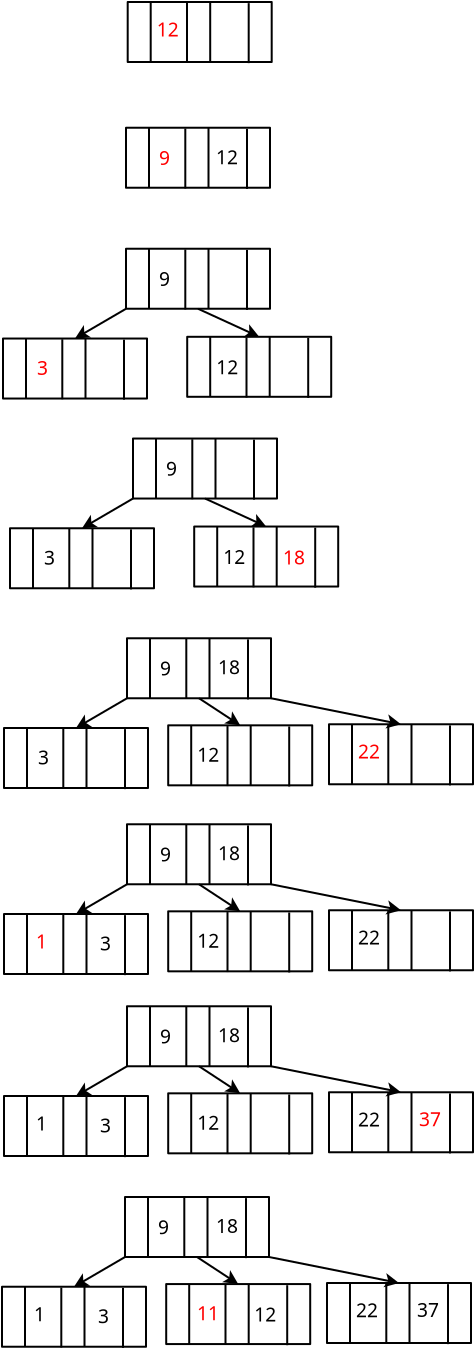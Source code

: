 <?xml version="1.0" encoding="UTF-8"?>
<dia:diagram xmlns:dia="http://www.lysator.liu.se/~alla/dia/">
  <dia:layer name="Background" visible="true">
    <dia:group>
      <dia:object type="Standard - Box" version="0" id="O0">
        <dia:attribute name="obj_pos">
          <dia:point val="9.195,1.177"/>
        </dia:attribute>
        <dia:attribute name="obj_bb">
          <dia:rectangle val="9.145,1.127;16.445,4.228"/>
        </dia:attribute>
        <dia:attribute name="elem_corner">
          <dia:point val="9.195,1.177"/>
        </dia:attribute>
        <dia:attribute name="elem_width">
          <dia:real val="7.2"/>
        </dia:attribute>
        <dia:attribute name="elem_height">
          <dia:real val="3.0"/>
        </dia:attribute>
        <dia:attribute name="show_background">
          <dia:boolean val="true"/>
        </dia:attribute>
        <dia:attribute name="corner_radius">
          <dia:real val="1.175e-38"/>
        </dia:attribute>
      </dia:object>
      <dia:object type="Standard - Line" version="0" id="O1">
        <dia:attribute name="obj_pos">
          <dia:point val="10.345,1.177"/>
        </dia:attribute>
        <dia:attribute name="obj_bb">
          <dia:rectangle val="10.295,1.127;10.395,4.228"/>
        </dia:attribute>
        <dia:attribute name="conn_endpoints">
          <dia:point val="10.345,1.177"/>
          <dia:point val="10.345,4.178"/>
        </dia:attribute>
        <dia:attribute name="numcp">
          <dia:int val="1"/>
        </dia:attribute>
      </dia:object>
      <dia:object type="Standard - Line" version="0" id="O2">
        <dia:attribute name="obj_pos">
          <dia:point val="15.245,1.235"/>
        </dia:attribute>
        <dia:attribute name="obj_bb">
          <dia:rectangle val="15.195,1.185;15.295,4.285"/>
        </dia:attribute>
        <dia:attribute name="conn_endpoints">
          <dia:point val="15.245,1.235"/>
          <dia:point val="15.245,4.235"/>
        </dia:attribute>
        <dia:attribute name="numcp">
          <dia:int val="1"/>
        </dia:attribute>
      </dia:object>
      <dia:object type="Standard - Line" version="0" id="O3">
        <dia:attribute name="obj_pos">
          <dia:point val="12.16,1.215"/>
        </dia:attribute>
        <dia:attribute name="obj_bb">
          <dia:rectangle val="12.11,1.165;12.21,4.265"/>
        </dia:attribute>
        <dia:attribute name="conn_endpoints">
          <dia:point val="12.16,1.215"/>
          <dia:point val="12.16,4.215"/>
        </dia:attribute>
        <dia:attribute name="numcp">
          <dia:int val="1"/>
        </dia:attribute>
      </dia:object>
      <dia:object type="Standard - Line" version="0" id="O4">
        <dia:attribute name="obj_pos">
          <dia:point val="13.32,1.18"/>
        </dia:attribute>
        <dia:attribute name="obj_bb">
          <dia:rectangle val="13.27,1.13;13.37,4.23"/>
        </dia:attribute>
        <dia:attribute name="conn_endpoints">
          <dia:point val="13.32,1.18"/>
          <dia:point val="13.32,4.18"/>
        </dia:attribute>
        <dia:attribute name="numcp">
          <dia:int val="1"/>
        </dia:attribute>
      </dia:object>
    </dia:group>
    <dia:object type="Standard - Text" version="1" id="O5">
      <dia:attribute name="obj_pos">
        <dia:point val="10.65,2.9"/>
      </dia:attribute>
      <dia:attribute name="obj_bb">
        <dia:rectangle val="10.65,2.062;11.79,3.546"/>
      </dia:attribute>
      <dia:attribute name="text">
        <dia:composite type="text">
          <dia:attribute name="string">
            <dia:string>#12#</dia:string>
          </dia:attribute>
          <dia:attribute name="font">
            <dia:font family="sans" style="0" name="Helvetica"/>
          </dia:attribute>
          <dia:attribute name="height">
            <dia:real val="1.2"/>
          </dia:attribute>
          <dia:attribute name="pos">
            <dia:point val="10.65,2.9"/>
          </dia:attribute>
          <dia:attribute name="color">
            <dia:color val="#ff0000"/>
          </dia:attribute>
          <dia:attribute name="alignment">
            <dia:enum val="0"/>
          </dia:attribute>
        </dia:composite>
      </dia:attribute>
      <dia:attribute name="valign">
        <dia:enum val="3"/>
      </dia:attribute>
    </dia:object>
    <dia:group>
      <dia:object type="Standard - Box" version="0" id="O6">
        <dia:attribute name="obj_pos">
          <dia:point val="9.11,7.465"/>
        </dia:attribute>
        <dia:attribute name="obj_bb">
          <dia:rectangle val="9.06,7.415;16.36,10.515"/>
        </dia:attribute>
        <dia:attribute name="elem_corner">
          <dia:point val="9.11,7.465"/>
        </dia:attribute>
        <dia:attribute name="elem_width">
          <dia:real val="7.2"/>
        </dia:attribute>
        <dia:attribute name="elem_height">
          <dia:real val="3.0"/>
        </dia:attribute>
        <dia:attribute name="show_background">
          <dia:boolean val="true"/>
        </dia:attribute>
        <dia:attribute name="corner_radius">
          <dia:real val="1.175e-38"/>
        </dia:attribute>
      </dia:object>
      <dia:object type="Standard - Line" version="0" id="O7">
        <dia:attribute name="obj_pos">
          <dia:point val="10.26,7.465"/>
        </dia:attribute>
        <dia:attribute name="obj_bb">
          <dia:rectangle val="10.21,7.415;10.31,10.515"/>
        </dia:attribute>
        <dia:attribute name="conn_endpoints">
          <dia:point val="10.26,7.465"/>
          <dia:point val="10.26,10.465"/>
        </dia:attribute>
        <dia:attribute name="numcp">
          <dia:int val="1"/>
        </dia:attribute>
      </dia:object>
      <dia:object type="Standard - Line" version="0" id="O8">
        <dia:attribute name="obj_pos">
          <dia:point val="15.16,7.522"/>
        </dia:attribute>
        <dia:attribute name="obj_bb">
          <dia:rectangle val="15.11,7.473;15.21,10.572"/>
        </dia:attribute>
        <dia:attribute name="conn_endpoints">
          <dia:point val="15.16,7.522"/>
          <dia:point val="15.16,10.523"/>
        </dia:attribute>
        <dia:attribute name="numcp">
          <dia:int val="1"/>
        </dia:attribute>
      </dia:object>
      <dia:object type="Standard - Line" version="0" id="O9">
        <dia:attribute name="obj_pos">
          <dia:point val="12.075,7.503"/>
        </dia:attribute>
        <dia:attribute name="obj_bb">
          <dia:rectangle val="12.025,7.452;12.125,10.553"/>
        </dia:attribute>
        <dia:attribute name="conn_endpoints">
          <dia:point val="12.075,7.503"/>
          <dia:point val="12.075,10.502"/>
        </dia:attribute>
        <dia:attribute name="numcp">
          <dia:int val="1"/>
        </dia:attribute>
      </dia:object>
      <dia:object type="Standard - Line" version="0" id="O10">
        <dia:attribute name="obj_pos">
          <dia:point val="13.235,7.468"/>
        </dia:attribute>
        <dia:attribute name="obj_bb">
          <dia:rectangle val="13.185,7.418;13.285,10.518"/>
        </dia:attribute>
        <dia:attribute name="conn_endpoints">
          <dia:point val="13.235,7.468"/>
          <dia:point val="13.235,10.467"/>
        </dia:attribute>
        <dia:attribute name="numcp">
          <dia:int val="1"/>
        </dia:attribute>
      </dia:object>
    </dia:group>
    <dia:object type="Standard - Text" version="1" id="O11">
      <dia:attribute name="obj_pos">
        <dia:point val="13.615,9.287"/>
      </dia:attribute>
      <dia:attribute name="obj_bb">
        <dia:rectangle val="13.615,8.45;14.755,9.934"/>
      </dia:attribute>
      <dia:attribute name="text">
        <dia:composite type="text">
          <dia:attribute name="string">
            <dia:string>#12#</dia:string>
          </dia:attribute>
          <dia:attribute name="font">
            <dia:font family="sans" style="0" name="Helvetica"/>
          </dia:attribute>
          <dia:attribute name="height">
            <dia:real val="1.2"/>
          </dia:attribute>
          <dia:attribute name="pos">
            <dia:point val="13.615,9.287"/>
          </dia:attribute>
          <dia:attribute name="color">
            <dia:color val="#000000"/>
          </dia:attribute>
          <dia:attribute name="alignment">
            <dia:enum val="0"/>
          </dia:attribute>
        </dia:composite>
      </dia:attribute>
      <dia:attribute name="valign">
        <dia:enum val="3"/>
      </dia:attribute>
    </dia:object>
    <dia:object type="Standard - Text" version="1" id="O12">
      <dia:attribute name="obj_pos">
        <dia:point val="10.76,9.328"/>
      </dia:attribute>
      <dia:attribute name="obj_bb">
        <dia:rectangle val="10.735,8.489;11.318,9.973"/>
      </dia:attribute>
      <dia:attribute name="text">
        <dia:composite type="text">
          <dia:attribute name="string">
            <dia:string>#9#</dia:string>
          </dia:attribute>
          <dia:attribute name="font">
            <dia:font family="sans" style="0" name="Helvetica"/>
          </dia:attribute>
          <dia:attribute name="height">
            <dia:real val="1.2"/>
          </dia:attribute>
          <dia:attribute name="pos">
            <dia:point val="10.76,9.328"/>
          </dia:attribute>
          <dia:attribute name="color">
            <dia:color val="#ff0000"/>
          </dia:attribute>
          <dia:attribute name="alignment">
            <dia:enum val="0"/>
          </dia:attribute>
        </dia:composite>
      </dia:attribute>
      <dia:attribute name="valign">
        <dia:enum val="3"/>
      </dia:attribute>
    </dia:object>
    <dia:group>
      <dia:object type="Standard - Box" version="0" id="O13">
        <dia:attribute name="obj_pos">
          <dia:point val="9.11,13.515"/>
        </dia:attribute>
        <dia:attribute name="obj_bb">
          <dia:rectangle val="9.06,13.465;16.36,16.565"/>
        </dia:attribute>
        <dia:attribute name="elem_corner">
          <dia:point val="9.11,13.515"/>
        </dia:attribute>
        <dia:attribute name="elem_width">
          <dia:real val="7.2"/>
        </dia:attribute>
        <dia:attribute name="elem_height">
          <dia:real val="3.0"/>
        </dia:attribute>
        <dia:attribute name="show_background">
          <dia:boolean val="true"/>
        </dia:attribute>
        <dia:attribute name="corner_radius">
          <dia:real val="1.175e-38"/>
        </dia:attribute>
      </dia:object>
      <dia:object type="Standard - Line" version="0" id="O14">
        <dia:attribute name="obj_pos">
          <dia:point val="10.26,13.515"/>
        </dia:attribute>
        <dia:attribute name="obj_bb">
          <dia:rectangle val="10.21,13.465;10.31,16.565"/>
        </dia:attribute>
        <dia:attribute name="conn_endpoints">
          <dia:point val="10.26,13.515"/>
          <dia:point val="10.26,16.515"/>
        </dia:attribute>
        <dia:attribute name="numcp">
          <dia:int val="1"/>
        </dia:attribute>
      </dia:object>
      <dia:object type="Standard - Line" version="0" id="O15">
        <dia:attribute name="obj_pos">
          <dia:point val="15.16,13.572"/>
        </dia:attribute>
        <dia:attribute name="obj_bb">
          <dia:rectangle val="15.11,13.523;15.21,16.622"/>
        </dia:attribute>
        <dia:attribute name="conn_endpoints">
          <dia:point val="15.16,13.572"/>
          <dia:point val="15.16,16.573"/>
        </dia:attribute>
        <dia:attribute name="numcp">
          <dia:int val="1"/>
        </dia:attribute>
      </dia:object>
      <dia:object type="Standard - Line" version="0" id="O16">
        <dia:attribute name="obj_pos">
          <dia:point val="12.075,13.553"/>
        </dia:attribute>
        <dia:attribute name="obj_bb">
          <dia:rectangle val="12.025,13.502;12.125,16.602"/>
        </dia:attribute>
        <dia:attribute name="conn_endpoints">
          <dia:point val="12.075,13.553"/>
          <dia:point val="12.075,16.552"/>
        </dia:attribute>
        <dia:attribute name="numcp">
          <dia:int val="1"/>
        </dia:attribute>
      </dia:object>
      <dia:object type="Standard - Line" version="0" id="O17">
        <dia:attribute name="obj_pos">
          <dia:point val="13.235,13.518"/>
        </dia:attribute>
        <dia:attribute name="obj_bb">
          <dia:rectangle val="13.185,13.467;13.285,16.567"/>
        </dia:attribute>
        <dia:attribute name="conn_endpoints">
          <dia:point val="13.235,13.518"/>
          <dia:point val="13.235,16.517"/>
        </dia:attribute>
        <dia:attribute name="numcp">
          <dia:int val="1"/>
        </dia:attribute>
      </dia:object>
    </dia:group>
    <dia:object type="Standard - Text" version="1" id="O18">
      <dia:attribute name="obj_pos">
        <dia:point val="10.76,15.377"/>
      </dia:attribute>
      <dia:attribute name="obj_bb">
        <dia:rectangle val="10.76,14.565;11.318,15.973"/>
      </dia:attribute>
      <dia:attribute name="text">
        <dia:composite type="text">
          <dia:attribute name="string">
            <dia:string>#9#</dia:string>
          </dia:attribute>
          <dia:attribute name="font">
            <dia:font family="sans" style="0" name="Helvetica"/>
          </dia:attribute>
          <dia:attribute name="height">
            <dia:real val="1.2"/>
          </dia:attribute>
          <dia:attribute name="pos">
            <dia:point val="10.76,15.377"/>
          </dia:attribute>
          <dia:attribute name="color">
            <dia:color val="#000000"/>
          </dia:attribute>
          <dia:attribute name="alignment">
            <dia:enum val="0"/>
          </dia:attribute>
        </dia:composite>
      </dia:attribute>
      <dia:attribute name="valign">
        <dia:enum val="3"/>
      </dia:attribute>
    </dia:object>
    <dia:group>
      <dia:object type="Standard - Box" version="0" id="O19">
        <dia:attribute name="obj_pos">
          <dia:point val="2.96,18.003"/>
        </dia:attribute>
        <dia:attribute name="obj_bb">
          <dia:rectangle val="2.91,17.953;10.21,21.052"/>
        </dia:attribute>
        <dia:attribute name="elem_corner">
          <dia:point val="2.96,18.003"/>
        </dia:attribute>
        <dia:attribute name="elem_width">
          <dia:real val="7.2"/>
        </dia:attribute>
        <dia:attribute name="elem_height">
          <dia:real val="3.0"/>
        </dia:attribute>
        <dia:attribute name="show_background">
          <dia:boolean val="true"/>
        </dia:attribute>
        <dia:attribute name="corner_radius">
          <dia:real val="1.175e-38"/>
        </dia:attribute>
      </dia:object>
      <dia:object type="Standard - Line" version="0" id="O20">
        <dia:attribute name="obj_pos">
          <dia:point val="4.11,18.003"/>
        </dia:attribute>
        <dia:attribute name="obj_bb">
          <dia:rectangle val="4.06,17.953;4.16,21.052"/>
        </dia:attribute>
        <dia:attribute name="conn_endpoints">
          <dia:point val="4.11,18.003"/>
          <dia:point val="4.11,21.003"/>
        </dia:attribute>
        <dia:attribute name="numcp">
          <dia:int val="1"/>
        </dia:attribute>
      </dia:object>
      <dia:object type="Standard - Line" version="0" id="O21">
        <dia:attribute name="obj_pos">
          <dia:point val="9.01,18.06"/>
        </dia:attribute>
        <dia:attribute name="obj_bb">
          <dia:rectangle val="8.96,18.01;9.06,21.11"/>
        </dia:attribute>
        <dia:attribute name="conn_endpoints">
          <dia:point val="9.01,18.06"/>
          <dia:point val="9.01,21.06"/>
        </dia:attribute>
        <dia:attribute name="numcp">
          <dia:int val="1"/>
        </dia:attribute>
      </dia:object>
      <dia:object type="Standard - Line" version="0" id="O22">
        <dia:attribute name="obj_pos">
          <dia:point val="5.925,18.04"/>
        </dia:attribute>
        <dia:attribute name="obj_bb">
          <dia:rectangle val="5.875,17.99;5.975,21.09"/>
        </dia:attribute>
        <dia:attribute name="conn_endpoints">
          <dia:point val="5.925,18.04"/>
          <dia:point val="5.925,21.04"/>
        </dia:attribute>
        <dia:attribute name="numcp">
          <dia:int val="1"/>
        </dia:attribute>
      </dia:object>
      <dia:object type="Standard - Line" version="0" id="O23">
        <dia:attribute name="obj_pos">
          <dia:point val="7.085,18.005"/>
        </dia:attribute>
        <dia:attribute name="obj_bb">
          <dia:rectangle val="7.035,17.955;7.135,21.055"/>
        </dia:attribute>
        <dia:attribute name="conn_endpoints">
          <dia:point val="7.085,18.005"/>
          <dia:point val="7.085,21.005"/>
        </dia:attribute>
        <dia:attribute name="numcp">
          <dia:int val="1"/>
        </dia:attribute>
      </dia:object>
    </dia:group>
    <dia:object type="Standard - Text" version="1" id="O24">
      <dia:attribute name="obj_pos">
        <dia:point val="4.665,19.825"/>
      </dia:attribute>
      <dia:attribute name="obj_bb">
        <dia:rectangle val="4.639,18.987;5.223,20.471"/>
      </dia:attribute>
      <dia:attribute name="text">
        <dia:composite type="text">
          <dia:attribute name="string">
            <dia:string>#3#</dia:string>
          </dia:attribute>
          <dia:attribute name="font">
            <dia:font family="sans" style="0" name="Helvetica"/>
          </dia:attribute>
          <dia:attribute name="height">
            <dia:real val="1.2"/>
          </dia:attribute>
          <dia:attribute name="pos">
            <dia:point val="4.665,19.825"/>
          </dia:attribute>
          <dia:attribute name="color">
            <dia:color val="#ff0000"/>
          </dia:attribute>
          <dia:attribute name="alignment">
            <dia:enum val="0"/>
          </dia:attribute>
        </dia:composite>
      </dia:attribute>
      <dia:attribute name="valign">
        <dia:enum val="3"/>
      </dia:attribute>
    </dia:object>
    <dia:group>
      <dia:object type="Standard - Box" version="0" id="O25">
        <dia:attribute name="obj_pos">
          <dia:point val="12.17,17.918"/>
        </dia:attribute>
        <dia:attribute name="obj_bb">
          <dia:rectangle val="12.12,17.867;19.42,20.968"/>
        </dia:attribute>
        <dia:attribute name="elem_corner">
          <dia:point val="12.17,17.918"/>
        </dia:attribute>
        <dia:attribute name="elem_width">
          <dia:real val="7.2"/>
        </dia:attribute>
        <dia:attribute name="elem_height">
          <dia:real val="3.0"/>
        </dia:attribute>
        <dia:attribute name="show_background">
          <dia:boolean val="true"/>
        </dia:attribute>
        <dia:attribute name="corner_radius">
          <dia:real val="1.175e-38"/>
        </dia:attribute>
      </dia:object>
      <dia:object type="Standard - Line" version="0" id="O26">
        <dia:attribute name="obj_pos">
          <dia:point val="13.32,17.918"/>
        </dia:attribute>
        <dia:attribute name="obj_bb">
          <dia:rectangle val="13.27,17.867;13.37,20.968"/>
        </dia:attribute>
        <dia:attribute name="conn_endpoints">
          <dia:point val="13.32,17.918"/>
          <dia:point val="13.32,20.918"/>
        </dia:attribute>
        <dia:attribute name="numcp">
          <dia:int val="1"/>
        </dia:attribute>
      </dia:object>
      <dia:object type="Standard - Line" version="0" id="O27">
        <dia:attribute name="obj_pos">
          <dia:point val="18.22,17.975"/>
        </dia:attribute>
        <dia:attribute name="obj_bb">
          <dia:rectangle val="18.17,17.925;18.27,21.025"/>
        </dia:attribute>
        <dia:attribute name="conn_endpoints">
          <dia:point val="18.22,17.975"/>
          <dia:point val="18.22,20.975"/>
        </dia:attribute>
        <dia:attribute name="numcp">
          <dia:int val="1"/>
        </dia:attribute>
      </dia:object>
      <dia:object type="Standard - Line" version="0" id="O28">
        <dia:attribute name="obj_pos">
          <dia:point val="15.135,17.955"/>
        </dia:attribute>
        <dia:attribute name="obj_bb">
          <dia:rectangle val="15.085,17.905;15.185,21.005"/>
        </dia:attribute>
        <dia:attribute name="conn_endpoints">
          <dia:point val="15.135,17.955"/>
          <dia:point val="15.135,20.955"/>
        </dia:attribute>
        <dia:attribute name="numcp">
          <dia:int val="1"/>
        </dia:attribute>
      </dia:object>
      <dia:object type="Standard - Line" version="0" id="O29">
        <dia:attribute name="obj_pos">
          <dia:point val="16.295,17.92"/>
        </dia:attribute>
        <dia:attribute name="obj_bb">
          <dia:rectangle val="16.245,17.87;16.345,20.97"/>
        </dia:attribute>
        <dia:attribute name="conn_endpoints">
          <dia:point val="16.295,17.92"/>
          <dia:point val="16.295,20.92"/>
        </dia:attribute>
        <dia:attribute name="numcp">
          <dia:int val="1"/>
        </dia:attribute>
      </dia:object>
    </dia:group>
    <dia:object type="Standard - Text" version="1" id="O30">
      <dia:attribute name="obj_pos">
        <dia:point val="13.625,19.79"/>
      </dia:attribute>
      <dia:attribute name="obj_bb">
        <dia:rectangle val="13.625,18.952;14.765,20.436"/>
      </dia:attribute>
      <dia:attribute name="text">
        <dia:composite type="text">
          <dia:attribute name="string">
            <dia:string>#12#</dia:string>
          </dia:attribute>
          <dia:attribute name="font">
            <dia:font family="sans" style="0" name="Helvetica"/>
          </dia:attribute>
          <dia:attribute name="height">
            <dia:real val="1.2"/>
          </dia:attribute>
          <dia:attribute name="pos">
            <dia:point val="13.625,19.79"/>
          </dia:attribute>
          <dia:attribute name="color">
            <dia:color val="#000000"/>
          </dia:attribute>
          <dia:attribute name="alignment">
            <dia:enum val="0"/>
          </dia:attribute>
        </dia:composite>
      </dia:attribute>
      <dia:attribute name="valign">
        <dia:enum val="3"/>
      </dia:attribute>
    </dia:object>
    <dia:object type="Standard - Line" version="0" id="O31">
      <dia:attribute name="obj_pos">
        <dia:point val="9.11,16.515"/>
      </dia:attribute>
      <dia:attribute name="obj_bb">
        <dia:rectangle val="6.265,16.447;9.178,18.46"/>
      </dia:attribute>
      <dia:attribute name="conn_endpoints">
        <dia:point val="9.11,16.515"/>
        <dia:point val="6.56,18.003"/>
      </dia:attribute>
      <dia:attribute name="numcp">
        <dia:int val="1"/>
      </dia:attribute>
      <dia:attribute name="end_arrow">
        <dia:enum val="22"/>
      </dia:attribute>
      <dia:attribute name="end_arrow_length">
        <dia:real val="0.5"/>
      </dia:attribute>
      <dia:attribute name="end_arrow_width">
        <dia:real val="0.5"/>
      </dia:attribute>
      <dia:connections>
        <dia:connection handle="0" to="O13" connection="5"/>
        <dia:connection handle="1" to="O19" connection="1"/>
      </dia:connections>
    </dia:object>
    <dia:object type="Standard - Line" version="0" id="O32">
      <dia:attribute name="obj_pos">
        <dia:point val="12.71,16.515"/>
      </dia:attribute>
      <dia:attribute name="obj_bb">
        <dia:rectangle val="12.644,16.449;16.024,18.393"/>
      </dia:attribute>
      <dia:attribute name="conn_endpoints">
        <dia:point val="12.71,16.515"/>
        <dia:point val="15.77,17.918"/>
      </dia:attribute>
      <dia:attribute name="numcp">
        <dia:int val="1"/>
      </dia:attribute>
      <dia:attribute name="end_arrow">
        <dia:enum val="22"/>
      </dia:attribute>
      <dia:attribute name="end_arrow_length">
        <dia:real val="0.5"/>
      </dia:attribute>
      <dia:attribute name="end_arrow_width">
        <dia:real val="0.5"/>
      </dia:attribute>
      <dia:connections>
        <dia:connection handle="0" to="O13" connection="6"/>
        <dia:connection handle="1" to="O25" connection="1"/>
      </dia:connections>
    </dia:object>
    <dia:group>
      <dia:object type="Standard - Box" version="0" id="O33">
        <dia:attribute name="obj_pos">
          <dia:point val="9.46,23.003"/>
        </dia:attribute>
        <dia:attribute name="obj_bb">
          <dia:rectangle val="9.41,22.953;16.71,26.052"/>
        </dia:attribute>
        <dia:attribute name="elem_corner">
          <dia:point val="9.46,23.003"/>
        </dia:attribute>
        <dia:attribute name="elem_width">
          <dia:real val="7.2"/>
        </dia:attribute>
        <dia:attribute name="elem_height">
          <dia:real val="3.0"/>
        </dia:attribute>
        <dia:attribute name="show_background">
          <dia:boolean val="true"/>
        </dia:attribute>
        <dia:attribute name="corner_radius">
          <dia:real val="1.175e-38"/>
        </dia:attribute>
      </dia:object>
      <dia:object type="Standard - Line" version="0" id="O34">
        <dia:attribute name="obj_pos">
          <dia:point val="10.61,23.003"/>
        </dia:attribute>
        <dia:attribute name="obj_bb">
          <dia:rectangle val="10.56,22.953;10.66,26.052"/>
        </dia:attribute>
        <dia:attribute name="conn_endpoints">
          <dia:point val="10.61,23.003"/>
          <dia:point val="10.61,26.003"/>
        </dia:attribute>
        <dia:attribute name="numcp">
          <dia:int val="1"/>
        </dia:attribute>
      </dia:object>
      <dia:object type="Standard - Line" version="0" id="O35">
        <dia:attribute name="obj_pos">
          <dia:point val="15.51,23.06"/>
        </dia:attribute>
        <dia:attribute name="obj_bb">
          <dia:rectangle val="15.46,23.01;15.56,26.11"/>
        </dia:attribute>
        <dia:attribute name="conn_endpoints">
          <dia:point val="15.51,23.06"/>
          <dia:point val="15.51,26.06"/>
        </dia:attribute>
        <dia:attribute name="numcp">
          <dia:int val="1"/>
        </dia:attribute>
      </dia:object>
      <dia:object type="Standard - Line" version="0" id="O36">
        <dia:attribute name="obj_pos">
          <dia:point val="12.425,23.04"/>
        </dia:attribute>
        <dia:attribute name="obj_bb">
          <dia:rectangle val="12.375,22.99;12.475,26.09"/>
        </dia:attribute>
        <dia:attribute name="conn_endpoints">
          <dia:point val="12.425,23.04"/>
          <dia:point val="12.425,26.04"/>
        </dia:attribute>
        <dia:attribute name="numcp">
          <dia:int val="1"/>
        </dia:attribute>
      </dia:object>
      <dia:object type="Standard - Line" version="0" id="O37">
        <dia:attribute name="obj_pos">
          <dia:point val="13.585,23.005"/>
        </dia:attribute>
        <dia:attribute name="obj_bb">
          <dia:rectangle val="13.535,22.955;13.635,26.055"/>
        </dia:attribute>
        <dia:attribute name="conn_endpoints">
          <dia:point val="13.585,23.005"/>
          <dia:point val="13.585,26.005"/>
        </dia:attribute>
        <dia:attribute name="numcp">
          <dia:int val="1"/>
        </dia:attribute>
      </dia:object>
    </dia:group>
    <dia:object type="Standard - Text" version="1" id="O38">
      <dia:attribute name="obj_pos">
        <dia:point val="11.11,24.865"/>
      </dia:attribute>
      <dia:attribute name="obj_bb">
        <dia:rectangle val="11.11,24.052;11.668,25.46"/>
      </dia:attribute>
      <dia:attribute name="text">
        <dia:composite type="text">
          <dia:attribute name="string">
            <dia:string>#9#</dia:string>
          </dia:attribute>
          <dia:attribute name="font">
            <dia:font family="sans" style="0" name="Helvetica"/>
          </dia:attribute>
          <dia:attribute name="height">
            <dia:real val="1.2"/>
          </dia:attribute>
          <dia:attribute name="pos">
            <dia:point val="11.11,24.865"/>
          </dia:attribute>
          <dia:attribute name="color">
            <dia:color val="#000000"/>
          </dia:attribute>
          <dia:attribute name="alignment">
            <dia:enum val="0"/>
          </dia:attribute>
        </dia:composite>
      </dia:attribute>
      <dia:attribute name="valign">
        <dia:enum val="3"/>
      </dia:attribute>
    </dia:object>
    <dia:group>
      <dia:object type="Standard - Box" version="0" id="O39">
        <dia:attribute name="obj_pos">
          <dia:point val="3.31,27.49"/>
        </dia:attribute>
        <dia:attribute name="obj_bb">
          <dia:rectangle val="3.26,27.44;10.56,30.54"/>
        </dia:attribute>
        <dia:attribute name="elem_corner">
          <dia:point val="3.31,27.49"/>
        </dia:attribute>
        <dia:attribute name="elem_width">
          <dia:real val="7.2"/>
        </dia:attribute>
        <dia:attribute name="elem_height">
          <dia:real val="3.0"/>
        </dia:attribute>
        <dia:attribute name="show_background">
          <dia:boolean val="true"/>
        </dia:attribute>
        <dia:attribute name="corner_radius">
          <dia:real val="1.175e-38"/>
        </dia:attribute>
      </dia:object>
      <dia:object type="Standard - Line" version="0" id="O40">
        <dia:attribute name="obj_pos">
          <dia:point val="4.46,27.49"/>
        </dia:attribute>
        <dia:attribute name="obj_bb">
          <dia:rectangle val="4.41,27.44;4.51,30.54"/>
        </dia:attribute>
        <dia:attribute name="conn_endpoints">
          <dia:point val="4.46,27.49"/>
          <dia:point val="4.46,30.49"/>
        </dia:attribute>
        <dia:attribute name="numcp">
          <dia:int val="1"/>
        </dia:attribute>
      </dia:object>
      <dia:object type="Standard - Line" version="0" id="O41">
        <dia:attribute name="obj_pos">
          <dia:point val="9.36,27.547"/>
        </dia:attribute>
        <dia:attribute name="obj_bb">
          <dia:rectangle val="9.31,27.497;9.41,30.598"/>
        </dia:attribute>
        <dia:attribute name="conn_endpoints">
          <dia:point val="9.36,27.547"/>
          <dia:point val="9.36,30.547"/>
        </dia:attribute>
        <dia:attribute name="numcp">
          <dia:int val="1"/>
        </dia:attribute>
      </dia:object>
      <dia:object type="Standard - Line" version="0" id="O42">
        <dia:attribute name="obj_pos">
          <dia:point val="6.275,27.527"/>
        </dia:attribute>
        <dia:attribute name="obj_bb">
          <dia:rectangle val="6.225,27.477;6.325,30.578"/>
        </dia:attribute>
        <dia:attribute name="conn_endpoints">
          <dia:point val="6.275,27.527"/>
          <dia:point val="6.275,30.527"/>
        </dia:attribute>
        <dia:attribute name="numcp">
          <dia:int val="1"/>
        </dia:attribute>
      </dia:object>
      <dia:object type="Standard - Line" version="0" id="O43">
        <dia:attribute name="obj_pos">
          <dia:point val="7.435,27.492"/>
        </dia:attribute>
        <dia:attribute name="obj_bb">
          <dia:rectangle val="7.385,27.442;7.485,30.543"/>
        </dia:attribute>
        <dia:attribute name="conn_endpoints">
          <dia:point val="7.435,27.492"/>
          <dia:point val="7.435,30.492"/>
        </dia:attribute>
        <dia:attribute name="numcp">
          <dia:int val="1"/>
        </dia:attribute>
      </dia:object>
    </dia:group>
    <dia:object type="Standard - Text" version="1" id="O44">
      <dia:attribute name="obj_pos">
        <dia:point val="5.015,29.312"/>
      </dia:attribute>
      <dia:attribute name="obj_bb">
        <dia:rectangle val="5.015,28.5;5.572,29.907"/>
      </dia:attribute>
      <dia:attribute name="text">
        <dia:composite type="text">
          <dia:attribute name="string">
            <dia:string>#3#</dia:string>
          </dia:attribute>
          <dia:attribute name="font">
            <dia:font family="sans" style="0" name="Helvetica"/>
          </dia:attribute>
          <dia:attribute name="height">
            <dia:real val="1.2"/>
          </dia:attribute>
          <dia:attribute name="pos">
            <dia:point val="5.015,29.312"/>
          </dia:attribute>
          <dia:attribute name="color">
            <dia:color val="#000000"/>
          </dia:attribute>
          <dia:attribute name="alignment">
            <dia:enum val="0"/>
          </dia:attribute>
        </dia:composite>
      </dia:attribute>
      <dia:attribute name="valign">
        <dia:enum val="3"/>
      </dia:attribute>
    </dia:object>
    <dia:group>
      <dia:object type="Standard - Box" version="0" id="O45">
        <dia:attribute name="obj_pos">
          <dia:point val="12.52,27.405"/>
        </dia:attribute>
        <dia:attribute name="obj_bb">
          <dia:rectangle val="12.47,27.355;19.77,30.455"/>
        </dia:attribute>
        <dia:attribute name="elem_corner">
          <dia:point val="12.52,27.405"/>
        </dia:attribute>
        <dia:attribute name="elem_width">
          <dia:real val="7.2"/>
        </dia:attribute>
        <dia:attribute name="elem_height">
          <dia:real val="3.0"/>
        </dia:attribute>
        <dia:attribute name="show_background">
          <dia:boolean val="true"/>
        </dia:attribute>
        <dia:attribute name="corner_radius">
          <dia:real val="1.175e-38"/>
        </dia:attribute>
      </dia:object>
      <dia:object type="Standard - Line" version="0" id="O46">
        <dia:attribute name="obj_pos">
          <dia:point val="13.67,27.405"/>
        </dia:attribute>
        <dia:attribute name="obj_bb">
          <dia:rectangle val="13.62,27.355;13.72,30.455"/>
        </dia:attribute>
        <dia:attribute name="conn_endpoints">
          <dia:point val="13.67,27.405"/>
          <dia:point val="13.67,30.405"/>
        </dia:attribute>
        <dia:attribute name="numcp">
          <dia:int val="1"/>
        </dia:attribute>
      </dia:object>
      <dia:object type="Standard - Line" version="0" id="O47">
        <dia:attribute name="obj_pos">
          <dia:point val="18.57,27.462"/>
        </dia:attribute>
        <dia:attribute name="obj_bb">
          <dia:rectangle val="18.52,27.413;18.62,30.512"/>
        </dia:attribute>
        <dia:attribute name="conn_endpoints">
          <dia:point val="18.57,27.462"/>
          <dia:point val="18.57,30.462"/>
        </dia:attribute>
        <dia:attribute name="numcp">
          <dia:int val="1"/>
        </dia:attribute>
      </dia:object>
      <dia:object type="Standard - Line" version="0" id="O48">
        <dia:attribute name="obj_pos">
          <dia:point val="15.485,27.442"/>
        </dia:attribute>
        <dia:attribute name="obj_bb">
          <dia:rectangle val="15.435,27.392;15.535,30.492"/>
        </dia:attribute>
        <dia:attribute name="conn_endpoints">
          <dia:point val="15.485,27.442"/>
          <dia:point val="15.485,30.442"/>
        </dia:attribute>
        <dia:attribute name="numcp">
          <dia:int val="1"/>
        </dia:attribute>
      </dia:object>
      <dia:object type="Standard - Line" version="0" id="O49">
        <dia:attribute name="obj_pos">
          <dia:point val="16.645,27.407"/>
        </dia:attribute>
        <dia:attribute name="obj_bb">
          <dia:rectangle val="16.595,27.358;16.695,30.457"/>
        </dia:attribute>
        <dia:attribute name="conn_endpoints">
          <dia:point val="16.645,27.407"/>
          <dia:point val="16.645,30.407"/>
        </dia:attribute>
        <dia:attribute name="numcp">
          <dia:int val="1"/>
        </dia:attribute>
      </dia:object>
    </dia:group>
    <dia:object type="Standard - Text" version="1" id="O50">
      <dia:attribute name="obj_pos">
        <dia:point val="13.975,29.277"/>
      </dia:attribute>
      <dia:attribute name="obj_bb">
        <dia:rectangle val="13.975,28.439;15.116,29.924"/>
      </dia:attribute>
      <dia:attribute name="text">
        <dia:composite type="text">
          <dia:attribute name="string">
            <dia:string>#12#</dia:string>
          </dia:attribute>
          <dia:attribute name="font">
            <dia:font family="sans" style="0" name="Helvetica"/>
          </dia:attribute>
          <dia:attribute name="height">
            <dia:real val="1.2"/>
          </dia:attribute>
          <dia:attribute name="pos">
            <dia:point val="13.975,29.277"/>
          </dia:attribute>
          <dia:attribute name="color">
            <dia:color val="#000000"/>
          </dia:attribute>
          <dia:attribute name="alignment">
            <dia:enum val="0"/>
          </dia:attribute>
        </dia:composite>
      </dia:attribute>
      <dia:attribute name="valign">
        <dia:enum val="3"/>
      </dia:attribute>
    </dia:object>
    <dia:object type="Standard - Line" version="0" id="O51">
      <dia:attribute name="obj_pos">
        <dia:point val="9.46,26.003"/>
      </dia:attribute>
      <dia:attribute name="obj_bb">
        <dia:rectangle val="6.615,25.934;9.528,27.947"/>
      </dia:attribute>
      <dia:attribute name="conn_endpoints">
        <dia:point val="9.46,26.003"/>
        <dia:point val="6.91,27.49"/>
      </dia:attribute>
      <dia:attribute name="numcp">
        <dia:int val="1"/>
      </dia:attribute>
      <dia:attribute name="end_arrow">
        <dia:enum val="22"/>
      </dia:attribute>
      <dia:attribute name="end_arrow_length">
        <dia:real val="0.5"/>
      </dia:attribute>
      <dia:attribute name="end_arrow_width">
        <dia:real val="0.5"/>
      </dia:attribute>
      <dia:connections>
        <dia:connection handle="0" to="O33" connection="5"/>
        <dia:connection handle="1" to="O39" connection="1"/>
      </dia:connections>
    </dia:object>
    <dia:object type="Standard - Line" version="0" id="O52">
      <dia:attribute name="obj_pos">
        <dia:point val="13.06,26.003"/>
      </dia:attribute>
      <dia:attribute name="obj_bb">
        <dia:rectangle val="12.994,25.936;16.374,27.88"/>
      </dia:attribute>
      <dia:attribute name="conn_endpoints">
        <dia:point val="13.06,26.003"/>
        <dia:point val="16.12,27.405"/>
      </dia:attribute>
      <dia:attribute name="numcp">
        <dia:int val="1"/>
      </dia:attribute>
      <dia:attribute name="end_arrow">
        <dia:enum val="22"/>
      </dia:attribute>
      <dia:attribute name="end_arrow_length">
        <dia:real val="0.5"/>
      </dia:attribute>
      <dia:attribute name="end_arrow_width">
        <dia:real val="0.5"/>
      </dia:attribute>
      <dia:connections>
        <dia:connection handle="0" to="O33" connection="6"/>
        <dia:connection handle="1" to="O45" connection="1"/>
      </dia:connections>
    </dia:object>
    <dia:object type="Standard - Text" version="1" id="O53">
      <dia:attribute name="obj_pos">
        <dia:point val="16.96,29.302"/>
      </dia:attribute>
      <dia:attribute name="obj_bb">
        <dia:rectangle val="16.96,28.465;18.101,29.948"/>
      </dia:attribute>
      <dia:attribute name="text">
        <dia:composite type="text">
          <dia:attribute name="string">
            <dia:string>#18#</dia:string>
          </dia:attribute>
          <dia:attribute name="font">
            <dia:font family="sans" style="0" name="Helvetica"/>
          </dia:attribute>
          <dia:attribute name="height">
            <dia:real val="1.2"/>
          </dia:attribute>
          <dia:attribute name="pos">
            <dia:point val="16.96,29.302"/>
          </dia:attribute>
          <dia:attribute name="color">
            <dia:color val="#ff0000"/>
          </dia:attribute>
          <dia:attribute name="alignment">
            <dia:enum val="0"/>
          </dia:attribute>
        </dia:composite>
      </dia:attribute>
      <dia:attribute name="valign">
        <dia:enum val="3"/>
      </dia:attribute>
    </dia:object>
    <dia:group>
      <dia:object type="Standard - Box" version="0" id="O54">
        <dia:attribute name="obj_pos">
          <dia:point val="9.16,32.99"/>
        </dia:attribute>
        <dia:attribute name="obj_bb">
          <dia:rectangle val="9.11,32.94;16.41,36.04"/>
        </dia:attribute>
        <dia:attribute name="elem_corner">
          <dia:point val="9.16,32.99"/>
        </dia:attribute>
        <dia:attribute name="elem_width">
          <dia:real val="7.2"/>
        </dia:attribute>
        <dia:attribute name="elem_height">
          <dia:real val="3.0"/>
        </dia:attribute>
        <dia:attribute name="show_background">
          <dia:boolean val="true"/>
        </dia:attribute>
        <dia:attribute name="corner_radius">
          <dia:real val="1.175e-38"/>
        </dia:attribute>
      </dia:object>
      <dia:object type="Standard - Line" version="0" id="O55">
        <dia:attribute name="obj_pos">
          <dia:point val="10.31,32.99"/>
        </dia:attribute>
        <dia:attribute name="obj_bb">
          <dia:rectangle val="10.26,32.94;10.36,36.04"/>
        </dia:attribute>
        <dia:attribute name="conn_endpoints">
          <dia:point val="10.31,32.99"/>
          <dia:point val="10.31,35.99"/>
        </dia:attribute>
        <dia:attribute name="numcp">
          <dia:int val="1"/>
        </dia:attribute>
      </dia:object>
      <dia:object type="Standard - Line" version="0" id="O56">
        <dia:attribute name="obj_pos">
          <dia:point val="15.21,33.047"/>
        </dia:attribute>
        <dia:attribute name="obj_bb">
          <dia:rectangle val="15.16,32.998;15.26,36.097"/>
        </dia:attribute>
        <dia:attribute name="conn_endpoints">
          <dia:point val="15.21,33.047"/>
          <dia:point val="15.21,36.047"/>
        </dia:attribute>
        <dia:attribute name="numcp">
          <dia:int val="1"/>
        </dia:attribute>
      </dia:object>
      <dia:object type="Standard - Line" version="0" id="O57">
        <dia:attribute name="obj_pos">
          <dia:point val="12.125,33.028"/>
        </dia:attribute>
        <dia:attribute name="obj_bb">
          <dia:rectangle val="12.075,32.977;12.175,36.078"/>
        </dia:attribute>
        <dia:attribute name="conn_endpoints">
          <dia:point val="12.125,33.028"/>
          <dia:point val="12.125,36.028"/>
        </dia:attribute>
        <dia:attribute name="numcp">
          <dia:int val="1"/>
        </dia:attribute>
      </dia:object>
      <dia:object type="Standard - Line" version="0" id="O58">
        <dia:attribute name="obj_pos">
          <dia:point val="13.285,32.992"/>
        </dia:attribute>
        <dia:attribute name="obj_bb">
          <dia:rectangle val="13.235,32.943;13.335,36.042"/>
        </dia:attribute>
        <dia:attribute name="conn_endpoints">
          <dia:point val="13.285,32.992"/>
          <dia:point val="13.285,35.992"/>
        </dia:attribute>
        <dia:attribute name="numcp">
          <dia:int val="1"/>
        </dia:attribute>
      </dia:object>
    </dia:group>
    <dia:object type="Standard - Text" version="1" id="O59">
      <dia:attribute name="obj_pos">
        <dia:point val="10.81,34.852"/>
      </dia:attribute>
      <dia:attribute name="obj_bb">
        <dia:rectangle val="10.81,34.04;11.367,35.447"/>
      </dia:attribute>
      <dia:attribute name="text">
        <dia:composite type="text">
          <dia:attribute name="string">
            <dia:string>#9#</dia:string>
          </dia:attribute>
          <dia:attribute name="font">
            <dia:font family="sans" style="0" name="Helvetica"/>
          </dia:attribute>
          <dia:attribute name="height">
            <dia:real val="1.2"/>
          </dia:attribute>
          <dia:attribute name="pos">
            <dia:point val="10.81,34.852"/>
          </dia:attribute>
          <dia:attribute name="color">
            <dia:color val="#000000"/>
          </dia:attribute>
          <dia:attribute name="alignment">
            <dia:enum val="0"/>
          </dia:attribute>
        </dia:composite>
      </dia:attribute>
      <dia:attribute name="valign">
        <dia:enum val="3"/>
      </dia:attribute>
    </dia:object>
    <dia:group>
      <dia:object type="Standard - Box" version="0" id="O60">
        <dia:attribute name="obj_pos">
          <dia:point val="3.01,37.477"/>
        </dia:attribute>
        <dia:attribute name="obj_bb">
          <dia:rectangle val="2.96,37.428;10.26,40.528"/>
        </dia:attribute>
        <dia:attribute name="elem_corner">
          <dia:point val="3.01,37.477"/>
        </dia:attribute>
        <dia:attribute name="elem_width">
          <dia:real val="7.2"/>
        </dia:attribute>
        <dia:attribute name="elem_height">
          <dia:real val="3.0"/>
        </dia:attribute>
        <dia:attribute name="show_background">
          <dia:boolean val="true"/>
        </dia:attribute>
        <dia:attribute name="corner_radius">
          <dia:real val="1.175e-38"/>
        </dia:attribute>
      </dia:object>
      <dia:object type="Standard - Line" version="0" id="O61">
        <dia:attribute name="obj_pos">
          <dia:point val="4.16,37.477"/>
        </dia:attribute>
        <dia:attribute name="obj_bb">
          <dia:rectangle val="4.11,37.428;4.21,40.528"/>
        </dia:attribute>
        <dia:attribute name="conn_endpoints">
          <dia:point val="4.16,37.477"/>
          <dia:point val="4.16,40.477"/>
        </dia:attribute>
        <dia:attribute name="numcp">
          <dia:int val="1"/>
        </dia:attribute>
      </dia:object>
      <dia:object type="Standard - Line" version="0" id="O62">
        <dia:attribute name="obj_pos">
          <dia:point val="9.06,37.535"/>
        </dia:attribute>
        <dia:attribute name="obj_bb">
          <dia:rectangle val="9.01,37.485;9.11,40.585"/>
        </dia:attribute>
        <dia:attribute name="conn_endpoints">
          <dia:point val="9.06,37.535"/>
          <dia:point val="9.06,40.535"/>
        </dia:attribute>
        <dia:attribute name="numcp">
          <dia:int val="1"/>
        </dia:attribute>
      </dia:object>
      <dia:object type="Standard - Line" version="0" id="O63">
        <dia:attribute name="obj_pos">
          <dia:point val="5.975,37.515"/>
        </dia:attribute>
        <dia:attribute name="obj_bb">
          <dia:rectangle val="5.925,37.465;6.025,40.565"/>
        </dia:attribute>
        <dia:attribute name="conn_endpoints">
          <dia:point val="5.975,37.515"/>
          <dia:point val="5.975,40.515"/>
        </dia:attribute>
        <dia:attribute name="numcp">
          <dia:int val="1"/>
        </dia:attribute>
      </dia:object>
      <dia:object type="Standard - Line" version="0" id="O64">
        <dia:attribute name="obj_pos">
          <dia:point val="7.135,37.48"/>
        </dia:attribute>
        <dia:attribute name="obj_bb">
          <dia:rectangle val="7.085,37.43;7.185,40.53"/>
        </dia:attribute>
        <dia:attribute name="conn_endpoints">
          <dia:point val="7.135,37.48"/>
          <dia:point val="7.135,40.48"/>
        </dia:attribute>
        <dia:attribute name="numcp">
          <dia:int val="1"/>
        </dia:attribute>
      </dia:object>
    </dia:group>
    <dia:object type="Standard - Text" version="1" id="O65">
      <dia:attribute name="obj_pos">
        <dia:point val="4.715,39.3"/>
      </dia:attribute>
      <dia:attribute name="obj_bb">
        <dia:rectangle val="4.715,38.487;5.272,39.895"/>
      </dia:attribute>
      <dia:attribute name="text">
        <dia:composite type="text">
          <dia:attribute name="string">
            <dia:string>#3#</dia:string>
          </dia:attribute>
          <dia:attribute name="font">
            <dia:font family="sans" style="0" name="Helvetica"/>
          </dia:attribute>
          <dia:attribute name="height">
            <dia:real val="1.2"/>
          </dia:attribute>
          <dia:attribute name="pos">
            <dia:point val="4.715,39.3"/>
          </dia:attribute>
          <dia:attribute name="color">
            <dia:color val="#000000"/>
          </dia:attribute>
          <dia:attribute name="alignment">
            <dia:enum val="0"/>
          </dia:attribute>
        </dia:composite>
      </dia:attribute>
      <dia:attribute name="valign">
        <dia:enum val="3"/>
      </dia:attribute>
    </dia:object>
    <dia:group>
      <dia:object type="Standard - Box" version="0" id="O66">
        <dia:attribute name="obj_pos">
          <dia:point val="11.22,37.343"/>
        </dia:attribute>
        <dia:attribute name="obj_bb">
          <dia:rectangle val="11.17,37.292;18.47,40.392"/>
        </dia:attribute>
        <dia:attribute name="elem_corner">
          <dia:point val="11.22,37.343"/>
        </dia:attribute>
        <dia:attribute name="elem_width">
          <dia:real val="7.2"/>
        </dia:attribute>
        <dia:attribute name="elem_height">
          <dia:real val="3.0"/>
        </dia:attribute>
        <dia:attribute name="show_background">
          <dia:boolean val="true"/>
        </dia:attribute>
        <dia:attribute name="corner_radius">
          <dia:real val="1.175e-38"/>
        </dia:attribute>
      </dia:object>
      <dia:object type="Standard - Line" version="0" id="O67">
        <dia:attribute name="obj_pos">
          <dia:point val="12.37,37.343"/>
        </dia:attribute>
        <dia:attribute name="obj_bb">
          <dia:rectangle val="12.32,37.292;12.42,40.392"/>
        </dia:attribute>
        <dia:attribute name="conn_endpoints">
          <dia:point val="12.37,37.343"/>
          <dia:point val="12.37,40.343"/>
        </dia:attribute>
        <dia:attribute name="numcp">
          <dia:int val="1"/>
        </dia:attribute>
      </dia:object>
      <dia:object type="Standard - Line" version="0" id="O68">
        <dia:attribute name="obj_pos">
          <dia:point val="17.27,37.4"/>
        </dia:attribute>
        <dia:attribute name="obj_bb">
          <dia:rectangle val="17.22,37.35;17.32,40.45"/>
        </dia:attribute>
        <dia:attribute name="conn_endpoints">
          <dia:point val="17.27,37.4"/>
          <dia:point val="17.27,40.4"/>
        </dia:attribute>
        <dia:attribute name="numcp">
          <dia:int val="1"/>
        </dia:attribute>
      </dia:object>
      <dia:object type="Standard - Line" version="0" id="O69">
        <dia:attribute name="obj_pos">
          <dia:point val="14.185,37.38"/>
        </dia:attribute>
        <dia:attribute name="obj_bb">
          <dia:rectangle val="14.135,37.33;14.235,40.43"/>
        </dia:attribute>
        <dia:attribute name="conn_endpoints">
          <dia:point val="14.185,37.38"/>
          <dia:point val="14.185,40.38"/>
        </dia:attribute>
        <dia:attribute name="numcp">
          <dia:int val="1"/>
        </dia:attribute>
      </dia:object>
      <dia:object type="Standard - Line" version="0" id="O70">
        <dia:attribute name="obj_pos">
          <dia:point val="15.345,37.345"/>
        </dia:attribute>
        <dia:attribute name="obj_bb">
          <dia:rectangle val="15.295,37.295;15.395,40.395"/>
        </dia:attribute>
        <dia:attribute name="conn_endpoints">
          <dia:point val="15.345,37.345"/>
          <dia:point val="15.345,40.345"/>
        </dia:attribute>
        <dia:attribute name="numcp">
          <dia:int val="1"/>
        </dia:attribute>
      </dia:object>
    </dia:group>
    <dia:object type="Standard - Text" version="1" id="O71">
      <dia:attribute name="obj_pos">
        <dia:point val="12.675,39.165"/>
      </dia:attribute>
      <dia:attribute name="obj_bb">
        <dia:rectangle val="12.675,38.327;13.816,39.811"/>
      </dia:attribute>
      <dia:attribute name="text">
        <dia:composite type="text">
          <dia:attribute name="string">
            <dia:string>#12#</dia:string>
          </dia:attribute>
          <dia:attribute name="font">
            <dia:font family="sans" style="0" name="Helvetica"/>
          </dia:attribute>
          <dia:attribute name="height">
            <dia:real val="1.2"/>
          </dia:attribute>
          <dia:attribute name="pos">
            <dia:point val="12.675,39.165"/>
          </dia:attribute>
          <dia:attribute name="color">
            <dia:color val="#000000"/>
          </dia:attribute>
          <dia:attribute name="alignment">
            <dia:enum val="0"/>
          </dia:attribute>
        </dia:composite>
      </dia:attribute>
      <dia:attribute name="valign">
        <dia:enum val="3"/>
      </dia:attribute>
    </dia:object>
    <dia:object type="Standard - Line" version="0" id="O72">
      <dia:attribute name="obj_pos">
        <dia:point val="9.16,35.99"/>
      </dia:attribute>
      <dia:attribute name="obj_bb">
        <dia:rectangle val="6.315,35.922;9.228,37.935"/>
      </dia:attribute>
      <dia:attribute name="conn_endpoints">
        <dia:point val="9.16,35.99"/>
        <dia:point val="6.61,37.477"/>
      </dia:attribute>
      <dia:attribute name="numcp">
        <dia:int val="1"/>
      </dia:attribute>
      <dia:attribute name="end_arrow">
        <dia:enum val="22"/>
      </dia:attribute>
      <dia:attribute name="end_arrow_length">
        <dia:real val="0.5"/>
      </dia:attribute>
      <dia:attribute name="end_arrow_width">
        <dia:real val="0.5"/>
      </dia:attribute>
      <dia:connections>
        <dia:connection handle="0" to="O54" connection="5"/>
        <dia:connection handle="1" to="O60" connection="1"/>
      </dia:connections>
    </dia:object>
    <dia:object type="Standard - Line" version="0" id="O73">
      <dia:attribute name="obj_pos">
        <dia:point val="12.76,35.99"/>
      </dia:attribute>
      <dia:attribute name="obj_bb">
        <dia:rectangle val="12.691,35.921;15.136,37.788"/>
      </dia:attribute>
      <dia:attribute name="conn_endpoints">
        <dia:point val="12.76,35.99"/>
        <dia:point val="14.82,37.343"/>
      </dia:attribute>
      <dia:attribute name="numcp">
        <dia:int val="1"/>
      </dia:attribute>
      <dia:attribute name="end_arrow">
        <dia:enum val="22"/>
      </dia:attribute>
      <dia:attribute name="end_arrow_length">
        <dia:real val="0.5"/>
      </dia:attribute>
      <dia:attribute name="end_arrow_width">
        <dia:real val="0.5"/>
      </dia:attribute>
      <dia:connections>
        <dia:connection handle="0" to="O54" connection="6"/>
        <dia:connection handle="1" to="O66" connection="1"/>
      </dia:connections>
    </dia:object>
    <dia:object type="Standard - Text" version="1" id="O74">
      <dia:attribute name="obj_pos">
        <dia:point val="13.71,34.79"/>
      </dia:attribute>
      <dia:attribute name="obj_bb">
        <dia:rectangle val="13.71,33.952;14.851,35.436"/>
      </dia:attribute>
      <dia:attribute name="text">
        <dia:composite type="text">
          <dia:attribute name="string">
            <dia:string>#18#</dia:string>
          </dia:attribute>
          <dia:attribute name="font">
            <dia:font family="sans" style="0" name="Helvetica"/>
          </dia:attribute>
          <dia:attribute name="height">
            <dia:real val="1.2"/>
          </dia:attribute>
          <dia:attribute name="pos">
            <dia:point val="13.71,34.79"/>
          </dia:attribute>
          <dia:attribute name="color">
            <dia:color val="#000000"/>
          </dia:attribute>
          <dia:attribute name="alignment">
            <dia:enum val="0"/>
          </dia:attribute>
        </dia:composite>
      </dia:attribute>
      <dia:attribute name="valign">
        <dia:enum val="3"/>
      </dia:attribute>
    </dia:object>
    <dia:group>
      <dia:object type="Standard - Box" version="0" id="O75">
        <dia:attribute name="obj_pos">
          <dia:point val="19.26,37.29"/>
        </dia:attribute>
        <dia:attribute name="obj_bb">
          <dia:rectangle val="19.21,37.24;26.51,40.34"/>
        </dia:attribute>
        <dia:attribute name="elem_corner">
          <dia:point val="19.26,37.29"/>
        </dia:attribute>
        <dia:attribute name="elem_width">
          <dia:real val="7.2"/>
        </dia:attribute>
        <dia:attribute name="elem_height">
          <dia:real val="3.0"/>
        </dia:attribute>
        <dia:attribute name="show_background">
          <dia:boolean val="true"/>
        </dia:attribute>
        <dia:attribute name="corner_radius">
          <dia:real val="1.175e-38"/>
        </dia:attribute>
      </dia:object>
      <dia:object type="Standard - Line" version="0" id="O76">
        <dia:attribute name="obj_pos">
          <dia:point val="20.41,37.29"/>
        </dia:attribute>
        <dia:attribute name="obj_bb">
          <dia:rectangle val="20.36,37.24;20.46,40.34"/>
        </dia:attribute>
        <dia:attribute name="conn_endpoints">
          <dia:point val="20.41,37.29"/>
          <dia:point val="20.41,40.29"/>
        </dia:attribute>
        <dia:attribute name="numcp">
          <dia:int val="1"/>
        </dia:attribute>
      </dia:object>
      <dia:object type="Standard - Line" version="0" id="O77">
        <dia:attribute name="obj_pos">
          <dia:point val="25.31,37.347"/>
        </dia:attribute>
        <dia:attribute name="obj_bb">
          <dia:rectangle val="25.26,37.297;25.36,40.398"/>
        </dia:attribute>
        <dia:attribute name="conn_endpoints">
          <dia:point val="25.31,37.347"/>
          <dia:point val="25.31,40.347"/>
        </dia:attribute>
        <dia:attribute name="numcp">
          <dia:int val="1"/>
        </dia:attribute>
      </dia:object>
      <dia:object type="Standard - Line" version="0" id="O78">
        <dia:attribute name="obj_pos">
          <dia:point val="22.225,37.328"/>
        </dia:attribute>
        <dia:attribute name="obj_bb">
          <dia:rectangle val="22.175,37.278;22.275,40.377"/>
        </dia:attribute>
        <dia:attribute name="conn_endpoints">
          <dia:point val="22.225,37.328"/>
          <dia:point val="22.225,40.328"/>
        </dia:attribute>
        <dia:attribute name="numcp">
          <dia:int val="1"/>
        </dia:attribute>
      </dia:object>
      <dia:object type="Standard - Line" version="0" id="O79">
        <dia:attribute name="obj_pos">
          <dia:point val="23.385,37.292"/>
        </dia:attribute>
        <dia:attribute name="obj_bb">
          <dia:rectangle val="23.335,37.242;23.435,40.343"/>
        </dia:attribute>
        <dia:attribute name="conn_endpoints">
          <dia:point val="23.385,37.292"/>
          <dia:point val="23.385,40.292"/>
        </dia:attribute>
        <dia:attribute name="numcp">
          <dia:int val="1"/>
        </dia:attribute>
      </dia:object>
    </dia:group>
    <dia:object type="Standard - Text" version="1" id="O80">
      <dia:attribute name="obj_pos">
        <dia:point val="20.71,39.002"/>
      </dia:attribute>
      <dia:attribute name="obj_bb">
        <dia:rectangle val="20.71,38.164;21.851,39.648"/>
      </dia:attribute>
      <dia:attribute name="text">
        <dia:composite type="text">
          <dia:attribute name="string">
            <dia:string>#22#</dia:string>
          </dia:attribute>
          <dia:attribute name="font">
            <dia:font family="sans" style="0" name="Helvetica"/>
          </dia:attribute>
          <dia:attribute name="height">
            <dia:real val="1.2"/>
          </dia:attribute>
          <dia:attribute name="pos">
            <dia:point val="20.71,39.002"/>
          </dia:attribute>
          <dia:attribute name="color">
            <dia:color val="#ff0000"/>
          </dia:attribute>
          <dia:attribute name="alignment">
            <dia:enum val="0"/>
          </dia:attribute>
        </dia:composite>
      </dia:attribute>
      <dia:attribute name="valign">
        <dia:enum val="3"/>
      </dia:attribute>
    </dia:object>
    <dia:object type="Standard - Line" version="0" id="O81">
      <dia:attribute name="obj_pos">
        <dia:point val="16.36,35.99"/>
      </dia:attribute>
      <dia:attribute name="obj_bb">
        <dia:rectangle val="16.301,35.931;23.007,37.79"/>
      </dia:attribute>
      <dia:attribute name="conn_endpoints">
        <dia:point val="16.36,35.99"/>
        <dia:point val="22.86,37.29"/>
      </dia:attribute>
      <dia:attribute name="numcp">
        <dia:int val="1"/>
      </dia:attribute>
      <dia:attribute name="end_arrow">
        <dia:enum val="22"/>
      </dia:attribute>
      <dia:attribute name="end_arrow_length">
        <dia:real val="0.5"/>
      </dia:attribute>
      <dia:attribute name="end_arrow_width">
        <dia:real val="0.5"/>
      </dia:attribute>
      <dia:connections>
        <dia:connection handle="0" to="O54" connection="7"/>
        <dia:connection handle="1" to="O75" connection="1"/>
      </dia:connections>
    </dia:object>
    <dia:group>
      <dia:object type="Standard - Box" version="0" id="O82">
        <dia:attribute name="obj_pos">
          <dia:point val="9.16,42.29"/>
        </dia:attribute>
        <dia:attribute name="obj_bb">
          <dia:rectangle val="9.11,42.24;16.41,45.34"/>
        </dia:attribute>
        <dia:attribute name="elem_corner">
          <dia:point val="9.16,42.29"/>
        </dia:attribute>
        <dia:attribute name="elem_width">
          <dia:real val="7.2"/>
        </dia:attribute>
        <dia:attribute name="elem_height">
          <dia:real val="3.0"/>
        </dia:attribute>
        <dia:attribute name="show_background">
          <dia:boolean val="true"/>
        </dia:attribute>
        <dia:attribute name="corner_radius">
          <dia:real val="1.175e-38"/>
        </dia:attribute>
      </dia:object>
      <dia:object type="Standard - Line" version="0" id="O83">
        <dia:attribute name="obj_pos">
          <dia:point val="10.31,42.29"/>
        </dia:attribute>
        <dia:attribute name="obj_bb">
          <dia:rectangle val="10.26,42.24;10.36,45.34"/>
        </dia:attribute>
        <dia:attribute name="conn_endpoints">
          <dia:point val="10.31,42.29"/>
          <dia:point val="10.31,45.29"/>
        </dia:attribute>
        <dia:attribute name="numcp">
          <dia:int val="1"/>
        </dia:attribute>
      </dia:object>
      <dia:object type="Standard - Line" version="0" id="O84">
        <dia:attribute name="obj_pos">
          <dia:point val="15.21,42.347"/>
        </dia:attribute>
        <dia:attribute name="obj_bb">
          <dia:rectangle val="15.16,42.297;15.26,45.398"/>
        </dia:attribute>
        <dia:attribute name="conn_endpoints">
          <dia:point val="15.21,42.347"/>
          <dia:point val="15.21,45.347"/>
        </dia:attribute>
        <dia:attribute name="numcp">
          <dia:int val="1"/>
        </dia:attribute>
      </dia:object>
      <dia:object type="Standard - Line" version="0" id="O85">
        <dia:attribute name="obj_pos">
          <dia:point val="12.125,42.328"/>
        </dia:attribute>
        <dia:attribute name="obj_bb">
          <dia:rectangle val="12.075,42.278;12.175,45.377"/>
        </dia:attribute>
        <dia:attribute name="conn_endpoints">
          <dia:point val="12.125,42.328"/>
          <dia:point val="12.125,45.328"/>
        </dia:attribute>
        <dia:attribute name="numcp">
          <dia:int val="1"/>
        </dia:attribute>
      </dia:object>
      <dia:object type="Standard - Line" version="0" id="O86">
        <dia:attribute name="obj_pos">
          <dia:point val="13.285,42.292"/>
        </dia:attribute>
        <dia:attribute name="obj_bb">
          <dia:rectangle val="13.235,42.242;13.335,45.343"/>
        </dia:attribute>
        <dia:attribute name="conn_endpoints">
          <dia:point val="13.285,42.292"/>
          <dia:point val="13.285,45.292"/>
        </dia:attribute>
        <dia:attribute name="numcp">
          <dia:int val="1"/>
        </dia:attribute>
      </dia:object>
    </dia:group>
    <dia:object type="Standard - Text" version="1" id="O87">
      <dia:attribute name="obj_pos">
        <dia:point val="10.81,44.153"/>
      </dia:attribute>
      <dia:attribute name="obj_bb">
        <dia:rectangle val="10.81,43.34;11.367,44.748"/>
      </dia:attribute>
      <dia:attribute name="text">
        <dia:composite type="text">
          <dia:attribute name="string">
            <dia:string>#9#</dia:string>
          </dia:attribute>
          <dia:attribute name="font">
            <dia:font family="sans" style="0" name="Helvetica"/>
          </dia:attribute>
          <dia:attribute name="height">
            <dia:real val="1.2"/>
          </dia:attribute>
          <dia:attribute name="pos">
            <dia:point val="10.81,44.153"/>
          </dia:attribute>
          <dia:attribute name="color">
            <dia:color val="#000000"/>
          </dia:attribute>
          <dia:attribute name="alignment">
            <dia:enum val="0"/>
          </dia:attribute>
        </dia:composite>
      </dia:attribute>
      <dia:attribute name="valign">
        <dia:enum val="3"/>
      </dia:attribute>
    </dia:object>
    <dia:group>
      <dia:object type="Standard - Box" version="0" id="O88">
        <dia:attribute name="obj_pos">
          <dia:point val="3.01,46.778"/>
        </dia:attribute>
        <dia:attribute name="obj_bb">
          <dia:rectangle val="2.96,46.727;10.26,49.828"/>
        </dia:attribute>
        <dia:attribute name="elem_corner">
          <dia:point val="3.01,46.778"/>
        </dia:attribute>
        <dia:attribute name="elem_width">
          <dia:real val="7.2"/>
        </dia:attribute>
        <dia:attribute name="elem_height">
          <dia:real val="3.0"/>
        </dia:attribute>
        <dia:attribute name="show_background">
          <dia:boolean val="true"/>
        </dia:attribute>
        <dia:attribute name="corner_radius">
          <dia:real val="1.175e-38"/>
        </dia:attribute>
      </dia:object>
      <dia:object type="Standard - Line" version="0" id="O89">
        <dia:attribute name="obj_pos">
          <dia:point val="4.16,46.778"/>
        </dia:attribute>
        <dia:attribute name="obj_bb">
          <dia:rectangle val="4.11,46.727;4.21,49.828"/>
        </dia:attribute>
        <dia:attribute name="conn_endpoints">
          <dia:point val="4.16,46.778"/>
          <dia:point val="4.16,49.778"/>
        </dia:attribute>
        <dia:attribute name="numcp">
          <dia:int val="1"/>
        </dia:attribute>
      </dia:object>
      <dia:object type="Standard - Line" version="0" id="O90">
        <dia:attribute name="obj_pos">
          <dia:point val="9.06,46.835"/>
        </dia:attribute>
        <dia:attribute name="obj_bb">
          <dia:rectangle val="9.01,46.785;9.11,49.885"/>
        </dia:attribute>
        <dia:attribute name="conn_endpoints">
          <dia:point val="9.06,46.835"/>
          <dia:point val="9.06,49.835"/>
        </dia:attribute>
        <dia:attribute name="numcp">
          <dia:int val="1"/>
        </dia:attribute>
      </dia:object>
      <dia:object type="Standard - Line" version="0" id="O91">
        <dia:attribute name="obj_pos">
          <dia:point val="5.975,46.815"/>
        </dia:attribute>
        <dia:attribute name="obj_bb">
          <dia:rectangle val="5.925,46.765;6.025,49.865"/>
        </dia:attribute>
        <dia:attribute name="conn_endpoints">
          <dia:point val="5.975,46.815"/>
          <dia:point val="5.975,49.815"/>
        </dia:attribute>
        <dia:attribute name="numcp">
          <dia:int val="1"/>
        </dia:attribute>
      </dia:object>
      <dia:object type="Standard - Line" version="0" id="O92">
        <dia:attribute name="obj_pos">
          <dia:point val="7.135,46.78"/>
        </dia:attribute>
        <dia:attribute name="obj_bb">
          <dia:rectangle val="7.085,46.73;7.185,49.83"/>
        </dia:attribute>
        <dia:attribute name="conn_endpoints">
          <dia:point val="7.135,46.78"/>
          <dia:point val="7.135,49.78"/>
        </dia:attribute>
        <dia:attribute name="numcp">
          <dia:int val="1"/>
        </dia:attribute>
      </dia:object>
    </dia:group>
    <dia:object type="Standard - Text" version="1" id="O93">
      <dia:attribute name="obj_pos">
        <dia:point val="7.815,48.6"/>
      </dia:attribute>
      <dia:attribute name="obj_bb">
        <dia:rectangle val="7.79,47.762;8.373,49.246"/>
      </dia:attribute>
      <dia:attribute name="text">
        <dia:composite type="text">
          <dia:attribute name="string">
            <dia:string>#3#</dia:string>
          </dia:attribute>
          <dia:attribute name="font">
            <dia:font family="sans" style="0" name="Helvetica"/>
          </dia:attribute>
          <dia:attribute name="height">
            <dia:real val="1.2"/>
          </dia:attribute>
          <dia:attribute name="pos">
            <dia:point val="7.815,48.6"/>
          </dia:attribute>
          <dia:attribute name="color">
            <dia:color val="#000000"/>
          </dia:attribute>
          <dia:attribute name="alignment">
            <dia:enum val="0"/>
          </dia:attribute>
        </dia:composite>
      </dia:attribute>
      <dia:attribute name="valign">
        <dia:enum val="3"/>
      </dia:attribute>
    </dia:object>
    <dia:group>
      <dia:object type="Standard - Box" version="0" id="O94">
        <dia:attribute name="obj_pos">
          <dia:point val="11.22,46.642"/>
        </dia:attribute>
        <dia:attribute name="obj_bb">
          <dia:rectangle val="11.17,46.593;18.47,49.693"/>
        </dia:attribute>
        <dia:attribute name="elem_corner">
          <dia:point val="11.22,46.642"/>
        </dia:attribute>
        <dia:attribute name="elem_width">
          <dia:real val="7.2"/>
        </dia:attribute>
        <dia:attribute name="elem_height">
          <dia:real val="3.0"/>
        </dia:attribute>
        <dia:attribute name="show_background">
          <dia:boolean val="true"/>
        </dia:attribute>
        <dia:attribute name="corner_radius">
          <dia:real val="1.175e-38"/>
        </dia:attribute>
      </dia:object>
      <dia:object type="Standard - Line" version="0" id="O95">
        <dia:attribute name="obj_pos">
          <dia:point val="12.37,46.642"/>
        </dia:attribute>
        <dia:attribute name="obj_bb">
          <dia:rectangle val="12.32,46.593;12.42,49.693"/>
        </dia:attribute>
        <dia:attribute name="conn_endpoints">
          <dia:point val="12.37,46.642"/>
          <dia:point val="12.37,49.642"/>
        </dia:attribute>
        <dia:attribute name="numcp">
          <dia:int val="1"/>
        </dia:attribute>
      </dia:object>
      <dia:object type="Standard - Line" version="0" id="O96">
        <dia:attribute name="obj_pos">
          <dia:point val="17.27,46.7"/>
        </dia:attribute>
        <dia:attribute name="obj_bb">
          <dia:rectangle val="17.22,46.65;17.32,49.75"/>
        </dia:attribute>
        <dia:attribute name="conn_endpoints">
          <dia:point val="17.27,46.7"/>
          <dia:point val="17.27,49.7"/>
        </dia:attribute>
        <dia:attribute name="numcp">
          <dia:int val="1"/>
        </dia:attribute>
      </dia:object>
      <dia:object type="Standard - Line" version="0" id="O97">
        <dia:attribute name="obj_pos">
          <dia:point val="14.185,46.68"/>
        </dia:attribute>
        <dia:attribute name="obj_bb">
          <dia:rectangle val="14.135,46.63;14.235,49.73"/>
        </dia:attribute>
        <dia:attribute name="conn_endpoints">
          <dia:point val="14.185,46.68"/>
          <dia:point val="14.185,49.68"/>
        </dia:attribute>
        <dia:attribute name="numcp">
          <dia:int val="1"/>
        </dia:attribute>
      </dia:object>
      <dia:object type="Standard - Line" version="0" id="O98">
        <dia:attribute name="obj_pos">
          <dia:point val="15.345,46.645"/>
        </dia:attribute>
        <dia:attribute name="obj_bb">
          <dia:rectangle val="15.295,46.595;15.395,49.695"/>
        </dia:attribute>
        <dia:attribute name="conn_endpoints">
          <dia:point val="15.345,46.645"/>
          <dia:point val="15.345,49.645"/>
        </dia:attribute>
        <dia:attribute name="numcp">
          <dia:int val="1"/>
        </dia:attribute>
      </dia:object>
    </dia:group>
    <dia:object type="Standard - Text" version="1" id="O99">
      <dia:attribute name="obj_pos">
        <dia:point val="12.675,48.465"/>
      </dia:attribute>
      <dia:attribute name="obj_bb">
        <dia:rectangle val="12.675,47.653;13.79,49.06"/>
      </dia:attribute>
      <dia:attribute name="text">
        <dia:composite type="text">
          <dia:attribute name="string">
            <dia:string>#12#</dia:string>
          </dia:attribute>
          <dia:attribute name="font">
            <dia:font family="sans" style="0" name="Helvetica"/>
          </dia:attribute>
          <dia:attribute name="height">
            <dia:real val="1.2"/>
          </dia:attribute>
          <dia:attribute name="pos">
            <dia:point val="12.675,48.465"/>
          </dia:attribute>
          <dia:attribute name="color">
            <dia:color val="#000000"/>
          </dia:attribute>
          <dia:attribute name="alignment">
            <dia:enum val="0"/>
          </dia:attribute>
        </dia:composite>
      </dia:attribute>
      <dia:attribute name="valign">
        <dia:enum val="3"/>
      </dia:attribute>
    </dia:object>
    <dia:object type="Standard - Line" version="0" id="O100">
      <dia:attribute name="obj_pos">
        <dia:point val="9.16,45.29"/>
      </dia:attribute>
      <dia:attribute name="obj_bb">
        <dia:rectangle val="6.315,45.222;9.228,47.235"/>
      </dia:attribute>
      <dia:attribute name="conn_endpoints">
        <dia:point val="9.16,45.29"/>
        <dia:point val="6.61,46.778"/>
      </dia:attribute>
      <dia:attribute name="numcp">
        <dia:int val="1"/>
      </dia:attribute>
      <dia:attribute name="end_arrow">
        <dia:enum val="22"/>
      </dia:attribute>
      <dia:attribute name="end_arrow_length">
        <dia:real val="0.5"/>
      </dia:attribute>
      <dia:attribute name="end_arrow_width">
        <dia:real val="0.5"/>
      </dia:attribute>
      <dia:connections>
        <dia:connection handle="0" to="O82" connection="5"/>
        <dia:connection handle="1" to="O88" connection="1"/>
      </dia:connections>
    </dia:object>
    <dia:object type="Standard - Line" version="0" id="O101">
      <dia:attribute name="obj_pos">
        <dia:point val="12.76,45.29"/>
      </dia:attribute>
      <dia:attribute name="obj_bb">
        <dia:rectangle val="12.691,45.221;15.136,47.088"/>
      </dia:attribute>
      <dia:attribute name="conn_endpoints">
        <dia:point val="12.76,45.29"/>
        <dia:point val="14.82,46.642"/>
      </dia:attribute>
      <dia:attribute name="numcp">
        <dia:int val="1"/>
      </dia:attribute>
      <dia:attribute name="end_arrow">
        <dia:enum val="22"/>
      </dia:attribute>
      <dia:attribute name="end_arrow_length">
        <dia:real val="0.5"/>
      </dia:attribute>
      <dia:attribute name="end_arrow_width">
        <dia:real val="0.5"/>
      </dia:attribute>
      <dia:connections>
        <dia:connection handle="0" to="O82" connection="6"/>
        <dia:connection handle="1" to="O94" connection="1"/>
      </dia:connections>
    </dia:object>
    <dia:object type="Standard - Text" version="1" id="O102">
      <dia:attribute name="obj_pos">
        <dia:point val="13.71,44.09"/>
      </dia:attribute>
      <dia:attribute name="obj_bb">
        <dia:rectangle val="13.71,43.278;14.825,44.685"/>
      </dia:attribute>
      <dia:attribute name="text">
        <dia:composite type="text">
          <dia:attribute name="string">
            <dia:string>#18#</dia:string>
          </dia:attribute>
          <dia:attribute name="font">
            <dia:font family="sans" style="0" name="Helvetica"/>
          </dia:attribute>
          <dia:attribute name="height">
            <dia:real val="1.2"/>
          </dia:attribute>
          <dia:attribute name="pos">
            <dia:point val="13.71,44.09"/>
          </dia:attribute>
          <dia:attribute name="color">
            <dia:color val="#000000"/>
          </dia:attribute>
          <dia:attribute name="alignment">
            <dia:enum val="0"/>
          </dia:attribute>
        </dia:composite>
      </dia:attribute>
      <dia:attribute name="valign">
        <dia:enum val="3"/>
      </dia:attribute>
    </dia:object>
    <dia:group>
      <dia:object type="Standard - Box" version="0" id="O103">
        <dia:attribute name="obj_pos">
          <dia:point val="19.26,46.59"/>
        </dia:attribute>
        <dia:attribute name="obj_bb">
          <dia:rectangle val="19.21,46.54;26.51,49.64"/>
        </dia:attribute>
        <dia:attribute name="elem_corner">
          <dia:point val="19.26,46.59"/>
        </dia:attribute>
        <dia:attribute name="elem_width">
          <dia:real val="7.2"/>
        </dia:attribute>
        <dia:attribute name="elem_height">
          <dia:real val="3.0"/>
        </dia:attribute>
        <dia:attribute name="show_background">
          <dia:boolean val="true"/>
        </dia:attribute>
        <dia:attribute name="corner_radius">
          <dia:real val="1.175e-38"/>
        </dia:attribute>
      </dia:object>
      <dia:object type="Standard - Line" version="0" id="O104">
        <dia:attribute name="obj_pos">
          <dia:point val="20.41,46.59"/>
        </dia:attribute>
        <dia:attribute name="obj_bb">
          <dia:rectangle val="20.36,46.54;20.46,49.64"/>
        </dia:attribute>
        <dia:attribute name="conn_endpoints">
          <dia:point val="20.41,46.59"/>
          <dia:point val="20.41,49.59"/>
        </dia:attribute>
        <dia:attribute name="numcp">
          <dia:int val="1"/>
        </dia:attribute>
      </dia:object>
      <dia:object type="Standard - Line" version="0" id="O105">
        <dia:attribute name="obj_pos">
          <dia:point val="25.31,46.648"/>
        </dia:attribute>
        <dia:attribute name="obj_bb">
          <dia:rectangle val="25.26,46.597;25.36,49.697"/>
        </dia:attribute>
        <dia:attribute name="conn_endpoints">
          <dia:point val="25.31,46.648"/>
          <dia:point val="25.31,49.648"/>
        </dia:attribute>
        <dia:attribute name="numcp">
          <dia:int val="1"/>
        </dia:attribute>
      </dia:object>
      <dia:object type="Standard - Line" version="0" id="O106">
        <dia:attribute name="obj_pos">
          <dia:point val="22.225,46.627"/>
        </dia:attribute>
        <dia:attribute name="obj_bb">
          <dia:rectangle val="22.175,46.578;22.275,49.678"/>
        </dia:attribute>
        <dia:attribute name="conn_endpoints">
          <dia:point val="22.225,46.627"/>
          <dia:point val="22.225,49.627"/>
        </dia:attribute>
        <dia:attribute name="numcp">
          <dia:int val="1"/>
        </dia:attribute>
      </dia:object>
      <dia:object type="Standard - Line" version="0" id="O107">
        <dia:attribute name="obj_pos">
          <dia:point val="23.385,46.593"/>
        </dia:attribute>
        <dia:attribute name="obj_bb">
          <dia:rectangle val="23.335,46.542;23.435,49.642"/>
        </dia:attribute>
        <dia:attribute name="conn_endpoints">
          <dia:point val="23.385,46.593"/>
          <dia:point val="23.385,49.593"/>
        </dia:attribute>
        <dia:attribute name="numcp">
          <dia:int val="1"/>
        </dia:attribute>
      </dia:object>
    </dia:group>
    <dia:object type="Standard - Text" version="1" id="O108">
      <dia:attribute name="obj_pos">
        <dia:point val="20.71,48.303"/>
      </dia:attribute>
      <dia:attribute name="obj_bb">
        <dia:rectangle val="20.71,47.49;21.825,48.898"/>
      </dia:attribute>
      <dia:attribute name="text">
        <dia:composite type="text">
          <dia:attribute name="string">
            <dia:string>#22#</dia:string>
          </dia:attribute>
          <dia:attribute name="font">
            <dia:font family="sans" style="0" name="Helvetica"/>
          </dia:attribute>
          <dia:attribute name="height">
            <dia:real val="1.2"/>
          </dia:attribute>
          <dia:attribute name="pos">
            <dia:point val="20.71,48.303"/>
          </dia:attribute>
          <dia:attribute name="color">
            <dia:color val="#000000"/>
          </dia:attribute>
          <dia:attribute name="alignment">
            <dia:enum val="0"/>
          </dia:attribute>
        </dia:composite>
      </dia:attribute>
      <dia:attribute name="valign">
        <dia:enum val="3"/>
      </dia:attribute>
    </dia:object>
    <dia:object type="Standard - Line" version="0" id="O109">
      <dia:attribute name="obj_pos">
        <dia:point val="16.36,45.29"/>
      </dia:attribute>
      <dia:attribute name="obj_bb">
        <dia:rectangle val="16.301,45.231;23.007,47.09"/>
      </dia:attribute>
      <dia:attribute name="conn_endpoints">
        <dia:point val="16.36,45.29"/>
        <dia:point val="22.86,46.59"/>
      </dia:attribute>
      <dia:attribute name="numcp">
        <dia:int val="1"/>
      </dia:attribute>
      <dia:attribute name="end_arrow">
        <dia:enum val="22"/>
      </dia:attribute>
      <dia:attribute name="end_arrow_length">
        <dia:real val="0.5"/>
      </dia:attribute>
      <dia:attribute name="end_arrow_width">
        <dia:real val="0.5"/>
      </dia:attribute>
      <dia:connections>
        <dia:connection handle="0" to="O82" connection="7"/>
        <dia:connection handle="1" to="O103" connection="1"/>
      </dia:connections>
    </dia:object>
    <dia:object type="Standard - Text" version="1" id="O110">
      <dia:attribute name="obj_pos">
        <dia:point val="4.61,48.502"/>
      </dia:attribute>
      <dia:attribute name="obj_bb">
        <dia:rectangle val="4.585,47.664;5.168,49.148"/>
      </dia:attribute>
      <dia:attribute name="text">
        <dia:composite type="text">
          <dia:attribute name="string">
            <dia:string>#1#</dia:string>
          </dia:attribute>
          <dia:attribute name="font">
            <dia:font family="sans" style="0" name="Helvetica"/>
          </dia:attribute>
          <dia:attribute name="height">
            <dia:real val="1.2"/>
          </dia:attribute>
          <dia:attribute name="pos">
            <dia:point val="4.61,48.502"/>
          </dia:attribute>
          <dia:attribute name="color">
            <dia:color val="#ff0000"/>
          </dia:attribute>
          <dia:attribute name="alignment">
            <dia:enum val="0"/>
          </dia:attribute>
        </dia:composite>
      </dia:attribute>
      <dia:attribute name="valign">
        <dia:enum val="3"/>
      </dia:attribute>
    </dia:object>
    <dia:group>
      <dia:object type="Standard - Box" version="0" id="O111">
        <dia:attribute name="obj_pos">
          <dia:point val="9.16,51.39"/>
        </dia:attribute>
        <dia:attribute name="obj_bb">
          <dia:rectangle val="9.11,51.34;16.41,54.44"/>
        </dia:attribute>
        <dia:attribute name="elem_corner">
          <dia:point val="9.16,51.39"/>
        </dia:attribute>
        <dia:attribute name="elem_width">
          <dia:real val="7.2"/>
        </dia:attribute>
        <dia:attribute name="elem_height">
          <dia:real val="3.0"/>
        </dia:attribute>
        <dia:attribute name="show_background">
          <dia:boolean val="true"/>
        </dia:attribute>
        <dia:attribute name="corner_radius">
          <dia:real val="1.175e-38"/>
        </dia:attribute>
      </dia:object>
      <dia:object type="Standard - Line" version="0" id="O112">
        <dia:attribute name="obj_pos">
          <dia:point val="10.31,51.39"/>
        </dia:attribute>
        <dia:attribute name="obj_bb">
          <dia:rectangle val="10.26,51.34;10.36,54.44"/>
        </dia:attribute>
        <dia:attribute name="conn_endpoints">
          <dia:point val="10.31,51.39"/>
          <dia:point val="10.31,54.39"/>
        </dia:attribute>
        <dia:attribute name="numcp">
          <dia:int val="1"/>
        </dia:attribute>
      </dia:object>
      <dia:object type="Standard - Line" version="0" id="O113">
        <dia:attribute name="obj_pos">
          <dia:point val="15.21,51.447"/>
        </dia:attribute>
        <dia:attribute name="obj_bb">
          <dia:rectangle val="15.16,51.398;15.26,54.498"/>
        </dia:attribute>
        <dia:attribute name="conn_endpoints">
          <dia:point val="15.21,51.447"/>
          <dia:point val="15.21,54.447"/>
        </dia:attribute>
        <dia:attribute name="numcp">
          <dia:int val="1"/>
        </dia:attribute>
      </dia:object>
      <dia:object type="Standard - Line" version="0" id="O114">
        <dia:attribute name="obj_pos">
          <dia:point val="12.125,51.428"/>
        </dia:attribute>
        <dia:attribute name="obj_bb">
          <dia:rectangle val="12.075,51.377;12.175,54.477"/>
        </dia:attribute>
        <dia:attribute name="conn_endpoints">
          <dia:point val="12.125,51.428"/>
          <dia:point val="12.125,54.428"/>
        </dia:attribute>
        <dia:attribute name="numcp">
          <dia:int val="1"/>
        </dia:attribute>
      </dia:object>
      <dia:object type="Standard - Line" version="0" id="O115">
        <dia:attribute name="obj_pos">
          <dia:point val="13.285,51.392"/>
        </dia:attribute>
        <dia:attribute name="obj_bb">
          <dia:rectangle val="13.235,51.343;13.335,54.443"/>
        </dia:attribute>
        <dia:attribute name="conn_endpoints">
          <dia:point val="13.285,51.392"/>
          <dia:point val="13.285,54.392"/>
        </dia:attribute>
        <dia:attribute name="numcp">
          <dia:int val="1"/>
        </dia:attribute>
      </dia:object>
    </dia:group>
    <dia:object type="Standard - Text" version="1" id="O116">
      <dia:attribute name="obj_pos">
        <dia:point val="10.81,53.252"/>
      </dia:attribute>
      <dia:attribute name="obj_bb">
        <dia:rectangle val="10.81,52.44;11.367,53.847"/>
      </dia:attribute>
      <dia:attribute name="text">
        <dia:composite type="text">
          <dia:attribute name="string">
            <dia:string>#9#</dia:string>
          </dia:attribute>
          <dia:attribute name="font">
            <dia:font family="sans" style="0" name="Helvetica"/>
          </dia:attribute>
          <dia:attribute name="height">
            <dia:real val="1.2"/>
          </dia:attribute>
          <dia:attribute name="pos">
            <dia:point val="10.81,53.252"/>
          </dia:attribute>
          <dia:attribute name="color">
            <dia:color val="#000000"/>
          </dia:attribute>
          <dia:attribute name="alignment">
            <dia:enum val="0"/>
          </dia:attribute>
        </dia:composite>
      </dia:attribute>
      <dia:attribute name="valign">
        <dia:enum val="3"/>
      </dia:attribute>
    </dia:object>
    <dia:group>
      <dia:object type="Standard - Box" version="0" id="O117">
        <dia:attribute name="obj_pos">
          <dia:point val="3.01,55.877"/>
        </dia:attribute>
        <dia:attribute name="obj_bb">
          <dia:rectangle val="2.96,55.828;10.26,58.928"/>
        </dia:attribute>
        <dia:attribute name="elem_corner">
          <dia:point val="3.01,55.877"/>
        </dia:attribute>
        <dia:attribute name="elem_width">
          <dia:real val="7.2"/>
        </dia:attribute>
        <dia:attribute name="elem_height">
          <dia:real val="3.0"/>
        </dia:attribute>
        <dia:attribute name="show_background">
          <dia:boolean val="true"/>
        </dia:attribute>
        <dia:attribute name="corner_radius">
          <dia:real val="1.175e-38"/>
        </dia:attribute>
      </dia:object>
      <dia:object type="Standard - Line" version="0" id="O118">
        <dia:attribute name="obj_pos">
          <dia:point val="4.16,55.877"/>
        </dia:attribute>
        <dia:attribute name="obj_bb">
          <dia:rectangle val="4.11,55.828;4.21,58.928"/>
        </dia:attribute>
        <dia:attribute name="conn_endpoints">
          <dia:point val="4.16,55.877"/>
          <dia:point val="4.16,58.877"/>
        </dia:attribute>
        <dia:attribute name="numcp">
          <dia:int val="1"/>
        </dia:attribute>
      </dia:object>
      <dia:object type="Standard - Line" version="0" id="O119">
        <dia:attribute name="obj_pos">
          <dia:point val="9.06,55.935"/>
        </dia:attribute>
        <dia:attribute name="obj_bb">
          <dia:rectangle val="9.01,55.885;9.11,58.985"/>
        </dia:attribute>
        <dia:attribute name="conn_endpoints">
          <dia:point val="9.06,55.935"/>
          <dia:point val="9.06,58.935"/>
        </dia:attribute>
        <dia:attribute name="numcp">
          <dia:int val="1"/>
        </dia:attribute>
      </dia:object>
      <dia:object type="Standard - Line" version="0" id="O120">
        <dia:attribute name="obj_pos">
          <dia:point val="5.975,55.915"/>
        </dia:attribute>
        <dia:attribute name="obj_bb">
          <dia:rectangle val="5.925,55.865;6.025,58.965"/>
        </dia:attribute>
        <dia:attribute name="conn_endpoints">
          <dia:point val="5.975,55.915"/>
          <dia:point val="5.975,58.915"/>
        </dia:attribute>
        <dia:attribute name="numcp">
          <dia:int val="1"/>
        </dia:attribute>
      </dia:object>
      <dia:object type="Standard - Line" version="0" id="O121">
        <dia:attribute name="obj_pos">
          <dia:point val="7.135,55.88"/>
        </dia:attribute>
        <dia:attribute name="obj_bb">
          <dia:rectangle val="7.085,55.83;7.185,58.93"/>
        </dia:attribute>
        <dia:attribute name="conn_endpoints">
          <dia:point val="7.135,55.88"/>
          <dia:point val="7.135,58.88"/>
        </dia:attribute>
        <dia:attribute name="numcp">
          <dia:int val="1"/>
        </dia:attribute>
      </dia:object>
    </dia:group>
    <dia:object type="Standard - Text" version="1" id="O122">
      <dia:attribute name="obj_pos">
        <dia:point val="7.815,57.7"/>
      </dia:attribute>
      <dia:attribute name="obj_bb">
        <dia:rectangle val="7.815,56.888;8.373,58.295"/>
      </dia:attribute>
      <dia:attribute name="text">
        <dia:composite type="text">
          <dia:attribute name="string">
            <dia:string>#3#</dia:string>
          </dia:attribute>
          <dia:attribute name="font">
            <dia:font family="sans" style="0" name="Helvetica"/>
          </dia:attribute>
          <dia:attribute name="height">
            <dia:real val="1.2"/>
          </dia:attribute>
          <dia:attribute name="pos">
            <dia:point val="7.815,57.7"/>
          </dia:attribute>
          <dia:attribute name="color">
            <dia:color val="#000000"/>
          </dia:attribute>
          <dia:attribute name="alignment">
            <dia:enum val="0"/>
          </dia:attribute>
        </dia:composite>
      </dia:attribute>
      <dia:attribute name="valign">
        <dia:enum val="3"/>
      </dia:attribute>
    </dia:object>
    <dia:group>
      <dia:object type="Standard - Box" version="0" id="O123">
        <dia:attribute name="obj_pos">
          <dia:point val="11.22,55.742"/>
        </dia:attribute>
        <dia:attribute name="obj_bb">
          <dia:rectangle val="11.17,55.693;18.47,58.792"/>
        </dia:attribute>
        <dia:attribute name="elem_corner">
          <dia:point val="11.22,55.742"/>
        </dia:attribute>
        <dia:attribute name="elem_width">
          <dia:real val="7.2"/>
        </dia:attribute>
        <dia:attribute name="elem_height">
          <dia:real val="3.0"/>
        </dia:attribute>
        <dia:attribute name="show_background">
          <dia:boolean val="true"/>
        </dia:attribute>
        <dia:attribute name="corner_radius">
          <dia:real val="1.175e-38"/>
        </dia:attribute>
      </dia:object>
      <dia:object type="Standard - Line" version="0" id="O124">
        <dia:attribute name="obj_pos">
          <dia:point val="12.37,55.742"/>
        </dia:attribute>
        <dia:attribute name="obj_bb">
          <dia:rectangle val="12.32,55.693;12.42,58.792"/>
        </dia:attribute>
        <dia:attribute name="conn_endpoints">
          <dia:point val="12.37,55.742"/>
          <dia:point val="12.37,58.742"/>
        </dia:attribute>
        <dia:attribute name="numcp">
          <dia:int val="1"/>
        </dia:attribute>
      </dia:object>
      <dia:object type="Standard - Line" version="0" id="O125">
        <dia:attribute name="obj_pos">
          <dia:point val="17.27,55.8"/>
        </dia:attribute>
        <dia:attribute name="obj_bb">
          <dia:rectangle val="17.22,55.75;17.32,58.85"/>
        </dia:attribute>
        <dia:attribute name="conn_endpoints">
          <dia:point val="17.27,55.8"/>
          <dia:point val="17.27,58.8"/>
        </dia:attribute>
        <dia:attribute name="numcp">
          <dia:int val="1"/>
        </dia:attribute>
      </dia:object>
      <dia:object type="Standard - Line" version="0" id="O126">
        <dia:attribute name="obj_pos">
          <dia:point val="14.185,55.78"/>
        </dia:attribute>
        <dia:attribute name="obj_bb">
          <dia:rectangle val="14.135,55.73;14.235,58.83"/>
        </dia:attribute>
        <dia:attribute name="conn_endpoints">
          <dia:point val="14.185,55.78"/>
          <dia:point val="14.185,58.78"/>
        </dia:attribute>
        <dia:attribute name="numcp">
          <dia:int val="1"/>
        </dia:attribute>
      </dia:object>
      <dia:object type="Standard - Line" version="0" id="O127">
        <dia:attribute name="obj_pos">
          <dia:point val="15.345,55.745"/>
        </dia:attribute>
        <dia:attribute name="obj_bb">
          <dia:rectangle val="15.295,55.695;15.395,58.795"/>
        </dia:attribute>
        <dia:attribute name="conn_endpoints">
          <dia:point val="15.345,55.745"/>
          <dia:point val="15.345,58.745"/>
        </dia:attribute>
        <dia:attribute name="numcp">
          <dia:int val="1"/>
        </dia:attribute>
      </dia:object>
    </dia:group>
    <dia:object type="Standard - Text" version="1" id="O128">
      <dia:attribute name="obj_pos">
        <dia:point val="12.675,57.565"/>
      </dia:attribute>
      <dia:attribute name="obj_bb">
        <dia:rectangle val="12.675,56.752;13.79,58.16"/>
      </dia:attribute>
      <dia:attribute name="text">
        <dia:composite type="text">
          <dia:attribute name="string">
            <dia:string>#12#</dia:string>
          </dia:attribute>
          <dia:attribute name="font">
            <dia:font family="sans" style="0" name="Helvetica"/>
          </dia:attribute>
          <dia:attribute name="height">
            <dia:real val="1.2"/>
          </dia:attribute>
          <dia:attribute name="pos">
            <dia:point val="12.675,57.565"/>
          </dia:attribute>
          <dia:attribute name="color">
            <dia:color val="#000000"/>
          </dia:attribute>
          <dia:attribute name="alignment">
            <dia:enum val="0"/>
          </dia:attribute>
        </dia:composite>
      </dia:attribute>
      <dia:attribute name="valign">
        <dia:enum val="3"/>
      </dia:attribute>
    </dia:object>
    <dia:object type="Standard - Line" version="0" id="O129">
      <dia:attribute name="obj_pos">
        <dia:point val="9.16,54.39"/>
      </dia:attribute>
      <dia:attribute name="obj_bb">
        <dia:rectangle val="6.315,54.322;9.228,56.335"/>
      </dia:attribute>
      <dia:attribute name="conn_endpoints">
        <dia:point val="9.16,54.39"/>
        <dia:point val="6.61,55.877"/>
      </dia:attribute>
      <dia:attribute name="numcp">
        <dia:int val="1"/>
      </dia:attribute>
      <dia:attribute name="end_arrow">
        <dia:enum val="22"/>
      </dia:attribute>
      <dia:attribute name="end_arrow_length">
        <dia:real val="0.5"/>
      </dia:attribute>
      <dia:attribute name="end_arrow_width">
        <dia:real val="0.5"/>
      </dia:attribute>
      <dia:connections>
        <dia:connection handle="0" to="O111" connection="5"/>
        <dia:connection handle="1" to="O117" connection="1"/>
      </dia:connections>
    </dia:object>
    <dia:object type="Standard - Line" version="0" id="O130">
      <dia:attribute name="obj_pos">
        <dia:point val="12.76,54.39"/>
      </dia:attribute>
      <dia:attribute name="obj_bb">
        <dia:rectangle val="12.691,54.321;15.136,56.188"/>
      </dia:attribute>
      <dia:attribute name="conn_endpoints">
        <dia:point val="12.76,54.39"/>
        <dia:point val="14.82,55.742"/>
      </dia:attribute>
      <dia:attribute name="numcp">
        <dia:int val="1"/>
      </dia:attribute>
      <dia:attribute name="end_arrow">
        <dia:enum val="22"/>
      </dia:attribute>
      <dia:attribute name="end_arrow_length">
        <dia:real val="0.5"/>
      </dia:attribute>
      <dia:attribute name="end_arrow_width">
        <dia:real val="0.5"/>
      </dia:attribute>
      <dia:connections>
        <dia:connection handle="0" to="O111" connection="6"/>
        <dia:connection handle="1" to="O123" connection="1"/>
      </dia:connections>
    </dia:object>
    <dia:object type="Standard - Text" version="1" id="O131">
      <dia:attribute name="obj_pos">
        <dia:point val="13.71,53.19"/>
      </dia:attribute>
      <dia:attribute name="obj_bb">
        <dia:rectangle val="13.71,52.377;14.825,53.785"/>
      </dia:attribute>
      <dia:attribute name="text">
        <dia:composite type="text">
          <dia:attribute name="string">
            <dia:string>#18#</dia:string>
          </dia:attribute>
          <dia:attribute name="font">
            <dia:font family="sans" style="0" name="Helvetica"/>
          </dia:attribute>
          <dia:attribute name="height">
            <dia:real val="1.2"/>
          </dia:attribute>
          <dia:attribute name="pos">
            <dia:point val="13.71,53.19"/>
          </dia:attribute>
          <dia:attribute name="color">
            <dia:color val="#000000"/>
          </dia:attribute>
          <dia:attribute name="alignment">
            <dia:enum val="0"/>
          </dia:attribute>
        </dia:composite>
      </dia:attribute>
      <dia:attribute name="valign">
        <dia:enum val="3"/>
      </dia:attribute>
    </dia:object>
    <dia:group>
      <dia:object type="Standard - Box" version="0" id="O132">
        <dia:attribute name="obj_pos">
          <dia:point val="19.26,55.69"/>
        </dia:attribute>
        <dia:attribute name="obj_bb">
          <dia:rectangle val="19.21,55.64;26.51,58.74"/>
        </dia:attribute>
        <dia:attribute name="elem_corner">
          <dia:point val="19.26,55.69"/>
        </dia:attribute>
        <dia:attribute name="elem_width">
          <dia:real val="7.2"/>
        </dia:attribute>
        <dia:attribute name="elem_height">
          <dia:real val="3.0"/>
        </dia:attribute>
        <dia:attribute name="show_background">
          <dia:boolean val="true"/>
        </dia:attribute>
        <dia:attribute name="corner_radius">
          <dia:real val="1.175e-38"/>
        </dia:attribute>
      </dia:object>
      <dia:object type="Standard - Line" version="0" id="O133">
        <dia:attribute name="obj_pos">
          <dia:point val="20.41,55.69"/>
        </dia:attribute>
        <dia:attribute name="obj_bb">
          <dia:rectangle val="20.36,55.64;20.46,58.74"/>
        </dia:attribute>
        <dia:attribute name="conn_endpoints">
          <dia:point val="20.41,55.69"/>
          <dia:point val="20.41,58.69"/>
        </dia:attribute>
        <dia:attribute name="numcp">
          <dia:int val="1"/>
        </dia:attribute>
      </dia:object>
      <dia:object type="Standard - Line" version="0" id="O134">
        <dia:attribute name="obj_pos">
          <dia:point val="25.31,55.748"/>
        </dia:attribute>
        <dia:attribute name="obj_bb">
          <dia:rectangle val="25.26,55.697;25.36,58.797"/>
        </dia:attribute>
        <dia:attribute name="conn_endpoints">
          <dia:point val="25.31,55.748"/>
          <dia:point val="25.31,58.748"/>
        </dia:attribute>
        <dia:attribute name="numcp">
          <dia:int val="1"/>
        </dia:attribute>
      </dia:object>
      <dia:object type="Standard - Line" version="0" id="O135">
        <dia:attribute name="obj_pos">
          <dia:point val="22.225,55.727"/>
        </dia:attribute>
        <dia:attribute name="obj_bb">
          <dia:rectangle val="22.175,55.678;22.275,58.778"/>
        </dia:attribute>
        <dia:attribute name="conn_endpoints">
          <dia:point val="22.225,55.727"/>
          <dia:point val="22.225,58.727"/>
        </dia:attribute>
        <dia:attribute name="numcp">
          <dia:int val="1"/>
        </dia:attribute>
      </dia:object>
      <dia:object type="Standard - Line" version="0" id="O136">
        <dia:attribute name="obj_pos">
          <dia:point val="23.385,55.693"/>
        </dia:attribute>
        <dia:attribute name="obj_bb">
          <dia:rectangle val="23.335,55.642;23.435,58.742"/>
        </dia:attribute>
        <dia:attribute name="conn_endpoints">
          <dia:point val="23.385,55.693"/>
          <dia:point val="23.385,58.693"/>
        </dia:attribute>
        <dia:attribute name="numcp">
          <dia:int val="1"/>
        </dia:attribute>
      </dia:object>
    </dia:group>
    <dia:object type="Standard - Text" version="1" id="O137">
      <dia:attribute name="obj_pos">
        <dia:point val="20.71,57.403"/>
      </dia:attribute>
      <dia:attribute name="obj_bb">
        <dia:rectangle val="20.71,56.565;21.851,58.048"/>
      </dia:attribute>
      <dia:attribute name="text">
        <dia:composite type="text">
          <dia:attribute name="string">
            <dia:string>#22#</dia:string>
          </dia:attribute>
          <dia:attribute name="font">
            <dia:font family="sans" style="0" name="Helvetica"/>
          </dia:attribute>
          <dia:attribute name="height">
            <dia:real val="1.2"/>
          </dia:attribute>
          <dia:attribute name="pos">
            <dia:point val="20.71,57.403"/>
          </dia:attribute>
          <dia:attribute name="color">
            <dia:color val="#000000"/>
          </dia:attribute>
          <dia:attribute name="alignment">
            <dia:enum val="0"/>
          </dia:attribute>
        </dia:composite>
      </dia:attribute>
      <dia:attribute name="valign">
        <dia:enum val="3"/>
      </dia:attribute>
    </dia:object>
    <dia:object type="Standard - Line" version="0" id="O138">
      <dia:attribute name="obj_pos">
        <dia:point val="16.36,54.39"/>
      </dia:attribute>
      <dia:attribute name="obj_bb">
        <dia:rectangle val="16.301,54.331;23.007,56.19"/>
      </dia:attribute>
      <dia:attribute name="conn_endpoints">
        <dia:point val="16.36,54.39"/>
        <dia:point val="22.86,55.69"/>
      </dia:attribute>
      <dia:attribute name="numcp">
        <dia:int val="1"/>
      </dia:attribute>
      <dia:attribute name="end_arrow">
        <dia:enum val="22"/>
      </dia:attribute>
      <dia:attribute name="end_arrow_length">
        <dia:real val="0.5"/>
      </dia:attribute>
      <dia:attribute name="end_arrow_width">
        <dia:real val="0.5"/>
      </dia:attribute>
      <dia:connections>
        <dia:connection handle="0" to="O111" connection="7"/>
        <dia:connection handle="1" to="O132" connection="1"/>
      </dia:connections>
    </dia:object>
    <dia:object type="Standard - Text" version="1" id="O139">
      <dia:attribute name="obj_pos">
        <dia:point val="4.61,57.602"/>
      </dia:attribute>
      <dia:attribute name="obj_bb">
        <dia:rectangle val="4.61,56.79;5.168,58.197"/>
      </dia:attribute>
      <dia:attribute name="text">
        <dia:composite type="text">
          <dia:attribute name="string">
            <dia:string>#1#</dia:string>
          </dia:attribute>
          <dia:attribute name="font">
            <dia:font family="sans" style="0" name="Helvetica"/>
          </dia:attribute>
          <dia:attribute name="height">
            <dia:real val="1.2"/>
          </dia:attribute>
          <dia:attribute name="pos">
            <dia:point val="4.61,57.602"/>
          </dia:attribute>
          <dia:attribute name="color">
            <dia:color val="#000000"/>
          </dia:attribute>
          <dia:attribute name="alignment">
            <dia:enum val="0"/>
          </dia:attribute>
        </dia:composite>
      </dia:attribute>
      <dia:attribute name="valign">
        <dia:enum val="3"/>
      </dia:attribute>
    </dia:object>
    <dia:object type="Standard - Text" version="1" id="O140">
      <dia:attribute name="obj_pos">
        <dia:point val="23.76,57.39"/>
      </dia:attribute>
      <dia:attribute name="obj_bb">
        <dia:rectangle val="23.735,56.552;24.875,58.036"/>
      </dia:attribute>
      <dia:attribute name="text">
        <dia:composite type="text">
          <dia:attribute name="string">
            <dia:string>#37#</dia:string>
          </dia:attribute>
          <dia:attribute name="font">
            <dia:font family="sans" style="0" name="Helvetica"/>
          </dia:attribute>
          <dia:attribute name="height">
            <dia:real val="1.2"/>
          </dia:attribute>
          <dia:attribute name="pos">
            <dia:point val="23.76,57.39"/>
          </dia:attribute>
          <dia:attribute name="color">
            <dia:color val="#ff0000"/>
          </dia:attribute>
          <dia:attribute name="alignment">
            <dia:enum val="0"/>
          </dia:attribute>
        </dia:composite>
      </dia:attribute>
      <dia:attribute name="valign">
        <dia:enum val="3"/>
      </dia:attribute>
    </dia:object>
    <dia:group>
      <dia:object type="Standard - Box" version="0" id="O141">
        <dia:attribute name="obj_pos">
          <dia:point val="9.06,60.928"/>
        </dia:attribute>
        <dia:attribute name="obj_bb">
          <dia:rectangle val="9.01,60.877;16.31,63.977"/>
        </dia:attribute>
        <dia:attribute name="elem_corner">
          <dia:point val="9.06,60.928"/>
        </dia:attribute>
        <dia:attribute name="elem_width">
          <dia:real val="7.2"/>
        </dia:attribute>
        <dia:attribute name="elem_height">
          <dia:real val="3.0"/>
        </dia:attribute>
        <dia:attribute name="show_background">
          <dia:boolean val="true"/>
        </dia:attribute>
        <dia:attribute name="corner_radius">
          <dia:real val="1.175e-38"/>
        </dia:attribute>
      </dia:object>
      <dia:object type="Standard - Line" version="0" id="O142">
        <dia:attribute name="obj_pos">
          <dia:point val="10.21,60.928"/>
        </dia:attribute>
        <dia:attribute name="obj_bb">
          <dia:rectangle val="10.16,60.877;10.26,63.977"/>
        </dia:attribute>
        <dia:attribute name="conn_endpoints">
          <dia:point val="10.21,60.928"/>
          <dia:point val="10.21,63.928"/>
        </dia:attribute>
        <dia:attribute name="numcp">
          <dia:int val="1"/>
        </dia:attribute>
      </dia:object>
      <dia:object type="Standard - Line" version="0" id="O143">
        <dia:attribute name="obj_pos">
          <dia:point val="15.11,60.985"/>
        </dia:attribute>
        <dia:attribute name="obj_bb">
          <dia:rectangle val="15.06,60.935;15.16,64.035"/>
        </dia:attribute>
        <dia:attribute name="conn_endpoints">
          <dia:point val="15.11,60.985"/>
          <dia:point val="15.11,63.985"/>
        </dia:attribute>
        <dia:attribute name="numcp">
          <dia:int val="1"/>
        </dia:attribute>
      </dia:object>
      <dia:object type="Standard - Line" version="0" id="O144">
        <dia:attribute name="obj_pos">
          <dia:point val="12.025,60.965"/>
        </dia:attribute>
        <dia:attribute name="obj_bb">
          <dia:rectangle val="11.975,60.915;12.075,64.015"/>
        </dia:attribute>
        <dia:attribute name="conn_endpoints">
          <dia:point val="12.025,60.965"/>
          <dia:point val="12.025,63.965"/>
        </dia:attribute>
        <dia:attribute name="numcp">
          <dia:int val="1"/>
        </dia:attribute>
      </dia:object>
      <dia:object type="Standard - Line" version="0" id="O145">
        <dia:attribute name="obj_pos">
          <dia:point val="13.185,60.93"/>
        </dia:attribute>
        <dia:attribute name="obj_bb">
          <dia:rectangle val="13.135,60.88;13.235,63.98"/>
        </dia:attribute>
        <dia:attribute name="conn_endpoints">
          <dia:point val="13.185,60.93"/>
          <dia:point val="13.185,63.93"/>
        </dia:attribute>
        <dia:attribute name="numcp">
          <dia:int val="1"/>
        </dia:attribute>
      </dia:object>
    </dia:group>
    <dia:object type="Standard - Text" version="1" id="O146">
      <dia:attribute name="obj_pos">
        <dia:point val="10.71,62.79"/>
      </dia:attribute>
      <dia:attribute name="obj_bb">
        <dia:rectangle val="10.71,61.977;11.268,63.385"/>
      </dia:attribute>
      <dia:attribute name="text">
        <dia:composite type="text">
          <dia:attribute name="string">
            <dia:string>#9#</dia:string>
          </dia:attribute>
          <dia:attribute name="font">
            <dia:font family="sans" style="0" name="Helvetica"/>
          </dia:attribute>
          <dia:attribute name="height">
            <dia:real val="1.2"/>
          </dia:attribute>
          <dia:attribute name="pos">
            <dia:point val="10.71,62.79"/>
          </dia:attribute>
          <dia:attribute name="color">
            <dia:color val="#000000"/>
          </dia:attribute>
          <dia:attribute name="alignment">
            <dia:enum val="0"/>
          </dia:attribute>
        </dia:composite>
      </dia:attribute>
      <dia:attribute name="valign">
        <dia:enum val="3"/>
      </dia:attribute>
    </dia:object>
    <dia:group>
      <dia:object type="Standard - Box" version="0" id="O147">
        <dia:attribute name="obj_pos">
          <dia:point val="2.91,65.415"/>
        </dia:attribute>
        <dia:attribute name="obj_bb">
          <dia:rectangle val="2.86,65.365;10.16,68.465"/>
        </dia:attribute>
        <dia:attribute name="elem_corner">
          <dia:point val="2.91,65.415"/>
        </dia:attribute>
        <dia:attribute name="elem_width">
          <dia:real val="7.2"/>
        </dia:attribute>
        <dia:attribute name="elem_height">
          <dia:real val="3.0"/>
        </dia:attribute>
        <dia:attribute name="show_background">
          <dia:boolean val="true"/>
        </dia:attribute>
        <dia:attribute name="corner_radius">
          <dia:real val="1.175e-38"/>
        </dia:attribute>
      </dia:object>
      <dia:object type="Standard - Line" version="0" id="O148">
        <dia:attribute name="obj_pos">
          <dia:point val="4.06,65.415"/>
        </dia:attribute>
        <dia:attribute name="obj_bb">
          <dia:rectangle val="4.01,65.365;4.11,68.465"/>
        </dia:attribute>
        <dia:attribute name="conn_endpoints">
          <dia:point val="4.06,65.415"/>
          <dia:point val="4.06,68.415"/>
        </dia:attribute>
        <dia:attribute name="numcp">
          <dia:int val="1"/>
        </dia:attribute>
      </dia:object>
      <dia:object type="Standard - Line" version="0" id="O149">
        <dia:attribute name="obj_pos">
          <dia:point val="8.96,65.472"/>
        </dia:attribute>
        <dia:attribute name="obj_bb">
          <dia:rectangle val="8.91,65.422;9.01,68.522"/>
        </dia:attribute>
        <dia:attribute name="conn_endpoints">
          <dia:point val="8.96,65.472"/>
          <dia:point val="8.96,68.472"/>
        </dia:attribute>
        <dia:attribute name="numcp">
          <dia:int val="1"/>
        </dia:attribute>
      </dia:object>
      <dia:object type="Standard - Line" version="0" id="O150">
        <dia:attribute name="obj_pos">
          <dia:point val="5.875,65.453"/>
        </dia:attribute>
        <dia:attribute name="obj_bb">
          <dia:rectangle val="5.825,65.403;5.925,68.502"/>
        </dia:attribute>
        <dia:attribute name="conn_endpoints">
          <dia:point val="5.875,65.453"/>
          <dia:point val="5.875,68.453"/>
        </dia:attribute>
        <dia:attribute name="numcp">
          <dia:int val="1"/>
        </dia:attribute>
      </dia:object>
      <dia:object type="Standard - Line" version="0" id="O151">
        <dia:attribute name="obj_pos">
          <dia:point val="7.035,65.418"/>
        </dia:attribute>
        <dia:attribute name="obj_bb">
          <dia:rectangle val="6.985,65.368;7.085,68.468"/>
        </dia:attribute>
        <dia:attribute name="conn_endpoints">
          <dia:point val="7.035,65.418"/>
          <dia:point val="7.035,68.418"/>
        </dia:attribute>
        <dia:attribute name="numcp">
          <dia:int val="1"/>
        </dia:attribute>
      </dia:object>
    </dia:group>
    <dia:object type="Standard - Text" version="1" id="O152">
      <dia:attribute name="obj_pos">
        <dia:point val="7.715,67.237"/>
      </dia:attribute>
      <dia:attribute name="obj_bb">
        <dia:rectangle val="7.715,66.425;8.273,67.832"/>
      </dia:attribute>
      <dia:attribute name="text">
        <dia:composite type="text">
          <dia:attribute name="string">
            <dia:string>#3#</dia:string>
          </dia:attribute>
          <dia:attribute name="font">
            <dia:font family="sans" style="0" name="Helvetica"/>
          </dia:attribute>
          <dia:attribute name="height">
            <dia:real val="1.2"/>
          </dia:attribute>
          <dia:attribute name="pos">
            <dia:point val="7.715,67.237"/>
          </dia:attribute>
          <dia:attribute name="color">
            <dia:color val="#000000"/>
          </dia:attribute>
          <dia:attribute name="alignment">
            <dia:enum val="0"/>
          </dia:attribute>
        </dia:composite>
      </dia:attribute>
      <dia:attribute name="valign">
        <dia:enum val="3"/>
      </dia:attribute>
    </dia:object>
    <dia:group>
      <dia:object type="Standard - Box" version="0" id="O153">
        <dia:attribute name="obj_pos">
          <dia:point val="11.12,65.28"/>
        </dia:attribute>
        <dia:attribute name="obj_bb">
          <dia:rectangle val="11.07,65.23;18.37,68.33"/>
        </dia:attribute>
        <dia:attribute name="elem_corner">
          <dia:point val="11.12,65.28"/>
        </dia:attribute>
        <dia:attribute name="elem_width">
          <dia:real val="7.2"/>
        </dia:attribute>
        <dia:attribute name="elem_height">
          <dia:real val="3.0"/>
        </dia:attribute>
        <dia:attribute name="show_background">
          <dia:boolean val="true"/>
        </dia:attribute>
        <dia:attribute name="corner_radius">
          <dia:real val="1.175e-38"/>
        </dia:attribute>
      </dia:object>
      <dia:object type="Standard - Line" version="0" id="O154">
        <dia:attribute name="obj_pos">
          <dia:point val="12.27,65.28"/>
        </dia:attribute>
        <dia:attribute name="obj_bb">
          <dia:rectangle val="12.22,65.23;12.32,68.33"/>
        </dia:attribute>
        <dia:attribute name="conn_endpoints">
          <dia:point val="12.27,65.28"/>
          <dia:point val="12.27,68.28"/>
        </dia:attribute>
        <dia:attribute name="numcp">
          <dia:int val="1"/>
        </dia:attribute>
      </dia:object>
      <dia:object type="Standard - Line" version="0" id="O155">
        <dia:attribute name="obj_pos">
          <dia:point val="17.17,65.338"/>
        </dia:attribute>
        <dia:attribute name="obj_bb">
          <dia:rectangle val="17.12,65.287;17.22,68.388"/>
        </dia:attribute>
        <dia:attribute name="conn_endpoints">
          <dia:point val="17.17,65.338"/>
          <dia:point val="17.17,68.338"/>
        </dia:attribute>
        <dia:attribute name="numcp">
          <dia:int val="1"/>
        </dia:attribute>
      </dia:object>
      <dia:object type="Standard - Line" version="0" id="O156">
        <dia:attribute name="obj_pos">
          <dia:point val="14.085,65.317"/>
        </dia:attribute>
        <dia:attribute name="obj_bb">
          <dia:rectangle val="14.035,65.267;14.135,68.368"/>
        </dia:attribute>
        <dia:attribute name="conn_endpoints">
          <dia:point val="14.085,65.317"/>
          <dia:point val="14.085,68.317"/>
        </dia:attribute>
        <dia:attribute name="numcp">
          <dia:int val="1"/>
        </dia:attribute>
      </dia:object>
      <dia:object type="Standard - Line" version="0" id="O157">
        <dia:attribute name="obj_pos">
          <dia:point val="15.245,65.282"/>
        </dia:attribute>
        <dia:attribute name="obj_bb">
          <dia:rectangle val="15.195,65.233;15.295,68.332"/>
        </dia:attribute>
        <dia:attribute name="conn_endpoints">
          <dia:point val="15.245,65.282"/>
          <dia:point val="15.245,68.282"/>
        </dia:attribute>
        <dia:attribute name="numcp">
          <dia:int val="1"/>
        </dia:attribute>
      </dia:object>
    </dia:group>
    <dia:object type="Standard - Text" version="1" id="O158">
      <dia:attribute name="obj_pos">
        <dia:point val="15.525,67.153"/>
      </dia:attribute>
      <dia:attribute name="obj_bb">
        <dia:rectangle val="15.525,66.314;16.666,67.799"/>
      </dia:attribute>
      <dia:attribute name="text">
        <dia:composite type="text">
          <dia:attribute name="string">
            <dia:string>#12#</dia:string>
          </dia:attribute>
          <dia:attribute name="font">
            <dia:font family="sans" style="0" name="Helvetica"/>
          </dia:attribute>
          <dia:attribute name="height">
            <dia:real val="1.2"/>
          </dia:attribute>
          <dia:attribute name="pos">
            <dia:point val="15.525,67.153"/>
          </dia:attribute>
          <dia:attribute name="color">
            <dia:color val="#000000"/>
          </dia:attribute>
          <dia:attribute name="alignment">
            <dia:enum val="0"/>
          </dia:attribute>
        </dia:composite>
      </dia:attribute>
      <dia:attribute name="valign">
        <dia:enum val="3"/>
      </dia:attribute>
    </dia:object>
    <dia:object type="Standard - Line" version="0" id="O159">
      <dia:attribute name="obj_pos">
        <dia:point val="9.06,63.928"/>
      </dia:attribute>
      <dia:attribute name="obj_bb">
        <dia:rectangle val="6.215,63.859;9.128,65.872"/>
      </dia:attribute>
      <dia:attribute name="conn_endpoints">
        <dia:point val="9.06,63.928"/>
        <dia:point val="6.51,65.415"/>
      </dia:attribute>
      <dia:attribute name="numcp">
        <dia:int val="1"/>
      </dia:attribute>
      <dia:attribute name="end_arrow">
        <dia:enum val="22"/>
      </dia:attribute>
      <dia:attribute name="end_arrow_length">
        <dia:real val="0.5"/>
      </dia:attribute>
      <dia:attribute name="end_arrow_width">
        <dia:real val="0.5"/>
      </dia:attribute>
      <dia:connections>
        <dia:connection handle="0" to="O141" connection="5"/>
        <dia:connection handle="1" to="O147" connection="1"/>
      </dia:connections>
    </dia:object>
    <dia:object type="Standard - Line" version="0" id="O160">
      <dia:attribute name="obj_pos">
        <dia:point val="12.66,63.928"/>
      </dia:attribute>
      <dia:attribute name="obj_bb">
        <dia:rectangle val="12.591,63.858;15.036,65.725"/>
      </dia:attribute>
      <dia:attribute name="conn_endpoints">
        <dia:point val="12.66,63.928"/>
        <dia:point val="14.72,65.28"/>
      </dia:attribute>
      <dia:attribute name="numcp">
        <dia:int val="1"/>
      </dia:attribute>
      <dia:attribute name="end_arrow">
        <dia:enum val="22"/>
      </dia:attribute>
      <dia:attribute name="end_arrow_length">
        <dia:real val="0.5"/>
      </dia:attribute>
      <dia:attribute name="end_arrow_width">
        <dia:real val="0.5"/>
      </dia:attribute>
      <dia:connections>
        <dia:connection handle="0" to="O141" connection="6"/>
        <dia:connection handle="1" to="O153" connection="1"/>
      </dia:connections>
    </dia:object>
    <dia:object type="Standard - Text" version="1" id="O161">
      <dia:attribute name="obj_pos">
        <dia:point val="13.61,62.727"/>
      </dia:attribute>
      <dia:attribute name="obj_bb">
        <dia:rectangle val="13.61,61.915;14.725,63.322"/>
      </dia:attribute>
      <dia:attribute name="text">
        <dia:composite type="text">
          <dia:attribute name="string">
            <dia:string>#18#</dia:string>
          </dia:attribute>
          <dia:attribute name="font">
            <dia:font family="sans" style="0" name="Helvetica"/>
          </dia:attribute>
          <dia:attribute name="height">
            <dia:real val="1.2"/>
          </dia:attribute>
          <dia:attribute name="pos">
            <dia:point val="13.61,62.727"/>
          </dia:attribute>
          <dia:attribute name="color">
            <dia:color val="#000000"/>
          </dia:attribute>
          <dia:attribute name="alignment">
            <dia:enum val="0"/>
          </dia:attribute>
        </dia:composite>
      </dia:attribute>
      <dia:attribute name="valign">
        <dia:enum val="3"/>
      </dia:attribute>
    </dia:object>
    <dia:group>
      <dia:object type="Standard - Box" version="0" id="O162">
        <dia:attribute name="obj_pos">
          <dia:point val="19.16,65.228"/>
        </dia:attribute>
        <dia:attribute name="obj_bb">
          <dia:rectangle val="19.11,65.177;26.41,68.278"/>
        </dia:attribute>
        <dia:attribute name="elem_corner">
          <dia:point val="19.16,65.228"/>
        </dia:attribute>
        <dia:attribute name="elem_width">
          <dia:real val="7.2"/>
        </dia:attribute>
        <dia:attribute name="elem_height">
          <dia:real val="3.0"/>
        </dia:attribute>
        <dia:attribute name="show_background">
          <dia:boolean val="true"/>
        </dia:attribute>
        <dia:attribute name="corner_radius">
          <dia:real val="1.175e-38"/>
        </dia:attribute>
      </dia:object>
      <dia:object type="Standard - Line" version="0" id="O163">
        <dia:attribute name="obj_pos">
          <dia:point val="20.31,65.228"/>
        </dia:attribute>
        <dia:attribute name="obj_bb">
          <dia:rectangle val="20.26,65.177;20.36,68.278"/>
        </dia:attribute>
        <dia:attribute name="conn_endpoints">
          <dia:point val="20.31,65.228"/>
          <dia:point val="20.31,68.228"/>
        </dia:attribute>
        <dia:attribute name="numcp">
          <dia:int val="1"/>
        </dia:attribute>
      </dia:object>
      <dia:object type="Standard - Line" version="0" id="O164">
        <dia:attribute name="obj_pos">
          <dia:point val="25.21,65.285"/>
        </dia:attribute>
        <dia:attribute name="obj_bb">
          <dia:rectangle val="25.16,65.235;25.26,68.335"/>
        </dia:attribute>
        <dia:attribute name="conn_endpoints">
          <dia:point val="25.21,65.285"/>
          <dia:point val="25.21,68.285"/>
        </dia:attribute>
        <dia:attribute name="numcp">
          <dia:int val="1"/>
        </dia:attribute>
      </dia:object>
      <dia:object type="Standard - Line" version="0" id="O165">
        <dia:attribute name="obj_pos">
          <dia:point val="22.125,65.265"/>
        </dia:attribute>
        <dia:attribute name="obj_bb">
          <dia:rectangle val="22.075,65.215;22.175,68.315"/>
        </dia:attribute>
        <dia:attribute name="conn_endpoints">
          <dia:point val="22.125,65.265"/>
          <dia:point val="22.125,68.265"/>
        </dia:attribute>
        <dia:attribute name="numcp">
          <dia:int val="1"/>
        </dia:attribute>
      </dia:object>
      <dia:object type="Standard - Line" version="0" id="O166">
        <dia:attribute name="obj_pos">
          <dia:point val="23.285,65.23"/>
        </dia:attribute>
        <dia:attribute name="obj_bb">
          <dia:rectangle val="23.235,65.18;23.335,68.28"/>
        </dia:attribute>
        <dia:attribute name="conn_endpoints">
          <dia:point val="23.285,65.23"/>
          <dia:point val="23.285,68.23"/>
        </dia:attribute>
        <dia:attribute name="numcp">
          <dia:int val="1"/>
        </dia:attribute>
      </dia:object>
    </dia:group>
    <dia:object type="Standard - Text" version="1" id="O167">
      <dia:attribute name="obj_pos">
        <dia:point val="20.61,66.94"/>
      </dia:attribute>
      <dia:attribute name="obj_bb">
        <dia:rectangle val="20.61,66.127;21.725,67.535"/>
      </dia:attribute>
      <dia:attribute name="text">
        <dia:composite type="text">
          <dia:attribute name="string">
            <dia:string>#22#</dia:string>
          </dia:attribute>
          <dia:attribute name="font">
            <dia:font family="sans" style="0" name="Helvetica"/>
          </dia:attribute>
          <dia:attribute name="height">
            <dia:real val="1.2"/>
          </dia:attribute>
          <dia:attribute name="pos">
            <dia:point val="20.61,66.94"/>
          </dia:attribute>
          <dia:attribute name="color">
            <dia:color val="#000000"/>
          </dia:attribute>
          <dia:attribute name="alignment">
            <dia:enum val="0"/>
          </dia:attribute>
        </dia:composite>
      </dia:attribute>
      <dia:attribute name="valign">
        <dia:enum val="3"/>
      </dia:attribute>
    </dia:object>
    <dia:object type="Standard - Line" version="0" id="O168">
      <dia:attribute name="obj_pos">
        <dia:point val="16.26,63.928"/>
      </dia:attribute>
      <dia:attribute name="obj_bb">
        <dia:rectangle val="16.201,63.869;22.907,65.728"/>
      </dia:attribute>
      <dia:attribute name="conn_endpoints">
        <dia:point val="16.26,63.928"/>
        <dia:point val="22.76,65.228"/>
      </dia:attribute>
      <dia:attribute name="numcp">
        <dia:int val="1"/>
      </dia:attribute>
      <dia:attribute name="end_arrow">
        <dia:enum val="22"/>
      </dia:attribute>
      <dia:attribute name="end_arrow_length">
        <dia:real val="0.5"/>
      </dia:attribute>
      <dia:attribute name="end_arrow_width">
        <dia:real val="0.5"/>
      </dia:attribute>
      <dia:connections>
        <dia:connection handle="0" to="O141" connection="7"/>
        <dia:connection handle="1" to="O162" connection="1"/>
      </dia:connections>
    </dia:object>
    <dia:object type="Standard - Text" version="1" id="O169">
      <dia:attribute name="obj_pos">
        <dia:point val="4.51,67.14"/>
      </dia:attribute>
      <dia:attribute name="obj_bb">
        <dia:rectangle val="4.51,66.328;5.067,67.735"/>
      </dia:attribute>
      <dia:attribute name="text">
        <dia:composite type="text">
          <dia:attribute name="string">
            <dia:string>#1#</dia:string>
          </dia:attribute>
          <dia:attribute name="font">
            <dia:font family="sans" style="0" name="Helvetica"/>
          </dia:attribute>
          <dia:attribute name="height">
            <dia:real val="1.2"/>
          </dia:attribute>
          <dia:attribute name="pos">
            <dia:point val="4.51,67.14"/>
          </dia:attribute>
          <dia:attribute name="color">
            <dia:color val="#000000"/>
          </dia:attribute>
          <dia:attribute name="alignment">
            <dia:enum val="0"/>
          </dia:attribute>
        </dia:composite>
      </dia:attribute>
      <dia:attribute name="valign">
        <dia:enum val="3"/>
      </dia:attribute>
    </dia:object>
    <dia:object type="Standard - Text" version="1" id="O170">
      <dia:attribute name="obj_pos">
        <dia:point val="23.66,66.927"/>
      </dia:attribute>
      <dia:attribute name="obj_bb">
        <dia:rectangle val="23.66,66.115;24.775,67.522"/>
      </dia:attribute>
      <dia:attribute name="text">
        <dia:composite type="text">
          <dia:attribute name="string">
            <dia:string>#37#</dia:string>
          </dia:attribute>
          <dia:attribute name="font">
            <dia:font family="sans" style="0" name="Helvetica"/>
          </dia:attribute>
          <dia:attribute name="height">
            <dia:real val="1.2"/>
          </dia:attribute>
          <dia:attribute name="pos">
            <dia:point val="23.66,66.927"/>
          </dia:attribute>
          <dia:attribute name="color">
            <dia:color val="#000000"/>
          </dia:attribute>
          <dia:attribute name="alignment">
            <dia:enum val="0"/>
          </dia:attribute>
        </dia:composite>
      </dia:attribute>
      <dia:attribute name="valign">
        <dia:enum val="3"/>
      </dia:attribute>
    </dia:object>
    <dia:object type="Standard - Text" version="1" id="O171">
      <dia:attribute name="obj_pos">
        <dia:point val="12.66,67.09"/>
      </dia:attribute>
      <dia:attribute name="obj_bb">
        <dia:rectangle val="12.66,66.252;13.8,67.736"/>
      </dia:attribute>
      <dia:attribute name="text">
        <dia:composite type="text">
          <dia:attribute name="string">
            <dia:string>#11#</dia:string>
          </dia:attribute>
          <dia:attribute name="font">
            <dia:font family="sans" style="0" name="Helvetica"/>
          </dia:attribute>
          <dia:attribute name="height">
            <dia:real val="1.2"/>
          </dia:attribute>
          <dia:attribute name="pos">
            <dia:point val="12.66,67.09"/>
          </dia:attribute>
          <dia:attribute name="color">
            <dia:color val="#ff0000"/>
          </dia:attribute>
          <dia:attribute name="alignment">
            <dia:enum val="0"/>
          </dia:attribute>
        </dia:composite>
      </dia:attribute>
      <dia:attribute name="valign">
        <dia:enum val="3"/>
      </dia:attribute>
    </dia:object>
  </dia:layer>
</dia:diagram>
